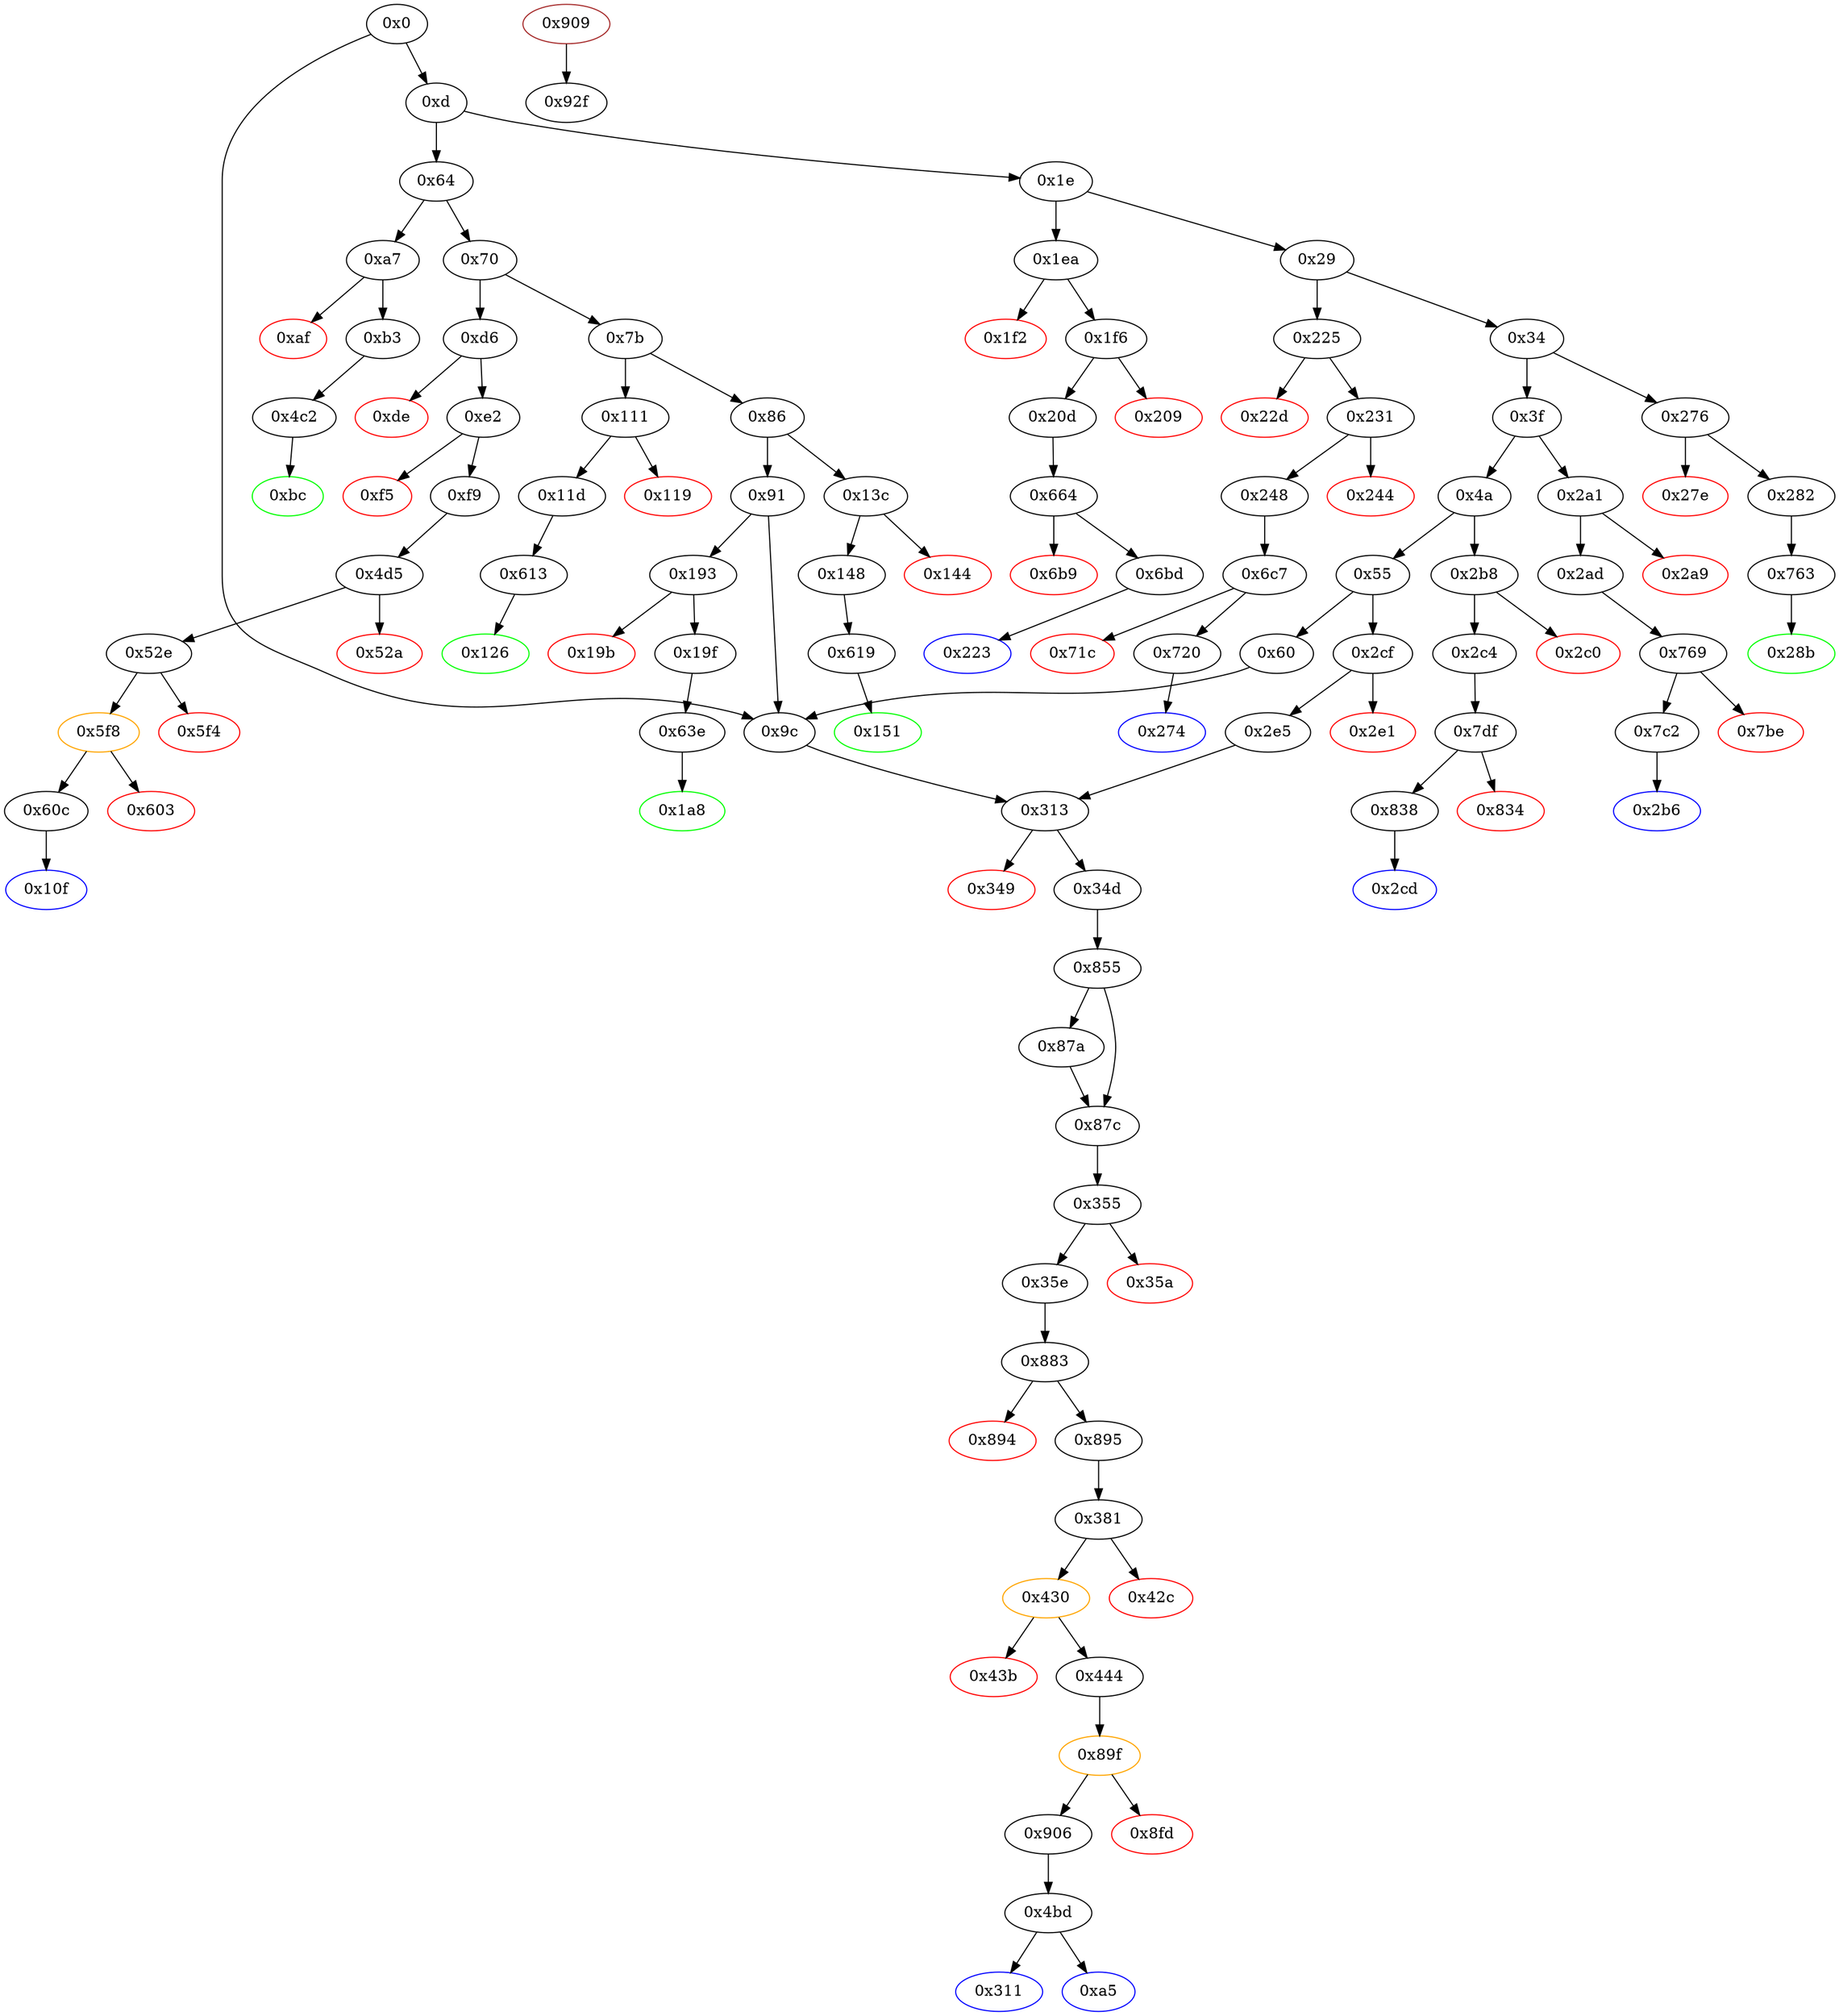 strict digraph "" {
"0x35e" [fillcolor=white, id="0x35e", style=filled, tooltip="Block 0x35e\n[0x35e:0x380]\n---\nPredecessors: [0x355]\nSuccessors: [0x883]\n---\n0x35e JUMPDEST\n0x35f PUSH1 0x0\n0x361 CALLVALUE\n0x362 SWAP1\n0x363 POP\n0x364 PUSH1 0x0\n0x366 PUSH1 0x2\n0x368 SLOAD\n0x369 DUP3\n0x36a MUL\n0x36b SWAP1\n0x36c POP\n0x36d PUSH2 0x381\n0x370 DUP3\n0x371 PUSH1 0x4\n0x373 SLOAD\n0x374 PUSH2 0x883\n0x377 SWAP1\n0x378 SWAP2\n0x379 SWAP1\n0x37a PUSH4 0xffffffff\n0x37f AND\n0x380 JUMP\n---\n0x35e: JUMPDEST \n0x35f: V224 = 0x0\n0x361: V225 = CALLVALUE\n0x364: V226 = 0x0\n0x366: V227 = 0x2\n0x368: V228 = S[0x2]\n0x36a: V229 = MUL V225 V228\n0x36d: V230 = 0x381\n0x371: V231 = 0x4\n0x373: V232 = S[0x4]\n0x374: V233 = 0x883\n0x37a: V234 = 0xffffffff\n0x37f: V235 = AND 0xffffffff 0x883\n0x380: JUMP 0x883\n---\nEntry stack: [V9, {0xa5, 0x311}, S0]\nStack pops: 0\nStack additions: [V225, V229, 0x381, V232, V225]\nExit stack: [V9, {0xa5, 0x311}, S0, V225, V229, 0x381, V232, V225]\n\nDef sites:\nV9: {0xd.0x12}\n{0xa5, 0x311}: {0x9c.0x9d, 0x2cf.0x2d0}\nS0: {0x2e5.0x301, 0x9c.0xa0}\n"];
"0x2b8" [fillcolor=white, id="0x2b8", style=filled, tooltip="Block 0x2b8\n[0x2b8:0x2bf]\n---\nPredecessors: [0x4a]\nSuccessors: [0x2c0, 0x2c4]\n---\n0x2b8 JUMPDEST\n0x2b9 CALLVALUE\n0x2ba DUP1\n0x2bb ISZERO\n0x2bc PUSH2 0x2c4\n0x2bf JUMPI\n---\n0x2b8: JUMPDEST \n0x2b9: V189 = CALLVALUE\n0x2bb: V190 = ISZERO V189\n0x2bc: V191 = 0x2c4\n0x2bf: JUMPI 0x2c4 V190\n---\nEntry stack: [V9]\nStack pops: 0\nStack additions: [V189]\nExit stack: [V9, V189]\n\nDef sites:\nV9: {0xd.0x12}\n"];
"0x906" [fillcolor=white, id="0x906", style=filled, tooltip="Block 0x906\n[0x906:0x908]\n---\nPredecessors: [0x89f]\nSuccessors: [0x4bd]\n---\n0x906 JUMPDEST\n0x907 POP\n0x908 JUMP\n---\n0x906: JUMPDEST \n0x908: JUMP 0x4bd\n---\nEntry stack: [V9, {0xa5, 0x311}, S4, S3, S2, 0x4bd, V536]\nStack pops: 2\nStack additions: []\nExit stack: [V9, {0xa5, 0x311}, S4, S3, S2]\n\nDef sites:\nV9: {0xd.0x12}\n{0xa5, 0x311}: {0x9c.0x9d, 0x2cf.0x2d0}\nS4: {0x2e5.0x301, 0x9c.0xa0}\nS3: {0x35e_0x87a_0x855_0x2e5.0x361, 0x35e_0x855_0x9c.0x361, 0x35e_0x87a_0x855_0x9c.0x361, 0x35e_0x855_0x2e5.0x361}\nS2: {0x35e_0x855_0x9c.0x36a, 0x35e_0x855_0x2e5.0x36a, 0x35e_0x87a_0x855_0x2e5.0x36a, 0x35e_0x87a_0x855_0x9c.0x36a}\n0x4bd: {0x444_0x855_0x2e5.0x4b6, 0x444_0x87a_0x855_0x9c.0x4b6, 0x444_0x87a_0x855_0x2e5.0x4b6, 0x444_0x855_0x9c.0x4b6}\nV536: {0x89f.0x8f6}\n"];
"0x6c7" [fillcolor=white, id="0x6c7", style=filled, tooltip="Block 0x6c7\n[0x6c7:0x71b]\n---\nPredecessors: [0x248]\nSuccessors: [0x71c, 0x720]\n---\n0x6c7 JUMPDEST\n0x6c8 PUSH1 0x0\n0x6ca DUP1\n0x6cb SWAP1\n0x6cc SLOAD\n0x6cd SWAP1\n0x6ce PUSH2 0x100\n0x6d1 EXP\n0x6d2 SWAP1\n0x6d3 DIV\n0x6d4 PUSH20 0xffffffffffffffffffffffffffffffffffffffff\n0x6e9 AND\n0x6ea PUSH20 0xffffffffffffffffffffffffffffffffffffffff\n0x6ff AND\n0x700 CALLER\n0x701 PUSH20 0xffffffffffffffffffffffffffffffffffffffff\n0x716 AND\n0x717 EQ\n0x718 PUSH2 0x720\n0x71b JUMPI\n---\n0x6c7: JUMPDEST \n0x6c8: V409 = 0x0\n0x6cc: V410 = S[0x0]\n0x6ce: V411 = 0x100\n0x6d1: V412 = EXP 0x100 0x0\n0x6d3: V413 = DIV V410 0x1\n0x6d4: V414 = 0xffffffffffffffffffffffffffffffffffffffff\n0x6e9: V415 = AND 0xffffffffffffffffffffffffffffffffffffffff V413\n0x6ea: V416 = 0xffffffffffffffffffffffffffffffffffffffff\n0x6ff: V417 = AND 0xffffffffffffffffffffffffffffffffffffffff V415\n0x700: V418 = CALLER\n0x701: V419 = 0xffffffffffffffffffffffffffffffffffffffff\n0x716: V420 = AND 0xffffffffffffffffffffffffffffffffffffffff V418\n0x717: V421 = EQ V420 V417\n0x718: V422 = 0x720\n0x71b: JUMPI 0x720 V421\n---\nEntry stack: [V9, 0x274, V166]\nStack pops: 0\nStack additions: []\nExit stack: [V9, 0x274, V166]\n\nDef sites:\nV9: {0xd.0x12}\n0x274: {0x231.0x233}\nV166: {0x248.0x264}\n"];
"0x664" [fillcolor=white, id="0x664", style=filled, tooltip="Block 0x664\n[0x664:0x6b8]\n---\nPredecessors: [0x20d]\nSuccessors: [0x6b9, 0x6bd]\n---\n0x664 JUMPDEST\n0x665 PUSH1 0x0\n0x667 DUP1\n0x668 SWAP1\n0x669 SLOAD\n0x66a SWAP1\n0x66b PUSH2 0x100\n0x66e EXP\n0x66f SWAP1\n0x670 DIV\n0x671 PUSH20 0xffffffffffffffffffffffffffffffffffffffff\n0x686 AND\n0x687 PUSH20 0xffffffffffffffffffffffffffffffffffffffff\n0x69c AND\n0x69d CALLER\n0x69e PUSH20 0xffffffffffffffffffffffffffffffffffffffff\n0x6b3 AND\n0x6b4 EQ\n0x6b5 PUSH2 0x6bd\n0x6b8 JUMPI\n---\n0x664: JUMPDEST \n0x665: V393 = 0x0\n0x669: V394 = S[0x0]\n0x66b: V395 = 0x100\n0x66e: V396 = EXP 0x100 0x0\n0x670: V397 = DIV V394 0x1\n0x671: V398 = 0xffffffffffffffffffffffffffffffffffffffff\n0x686: V399 = AND 0xffffffffffffffffffffffffffffffffffffffff V397\n0x687: V400 = 0xffffffffffffffffffffffffffffffffffffffff\n0x69c: V401 = AND 0xffffffffffffffffffffffffffffffffffffffff V399\n0x69d: V402 = CALLER\n0x69e: V403 = 0xffffffffffffffffffffffffffffffffffffffff\n0x6b3: V404 = AND 0xffffffffffffffffffffffffffffffffffffffff V402\n0x6b4: V405 = EQ V404 V401\n0x6b5: V406 = 0x6bd\n0x6b8: JUMPI 0x6bd V405\n---\nEntry stack: [V9, 0x223, V146]\nStack pops: 0\nStack additions: []\nExit stack: [V9, 0x223, V146]\n\nDef sites:\nV9: {0xd.0x12}\n0x223: {0x1f6.0x1f8}\nV146: {0x20d.0x213}\n"];
"0x2cd" [color=blue, fillcolor=white, id="0x2cd", style=filled, tooltip="Block 0x2cd\n[0x2cd:0x2ce]\n---\nPredecessors: [0x838]\nSuccessors: []\n---\n0x2cd JUMPDEST\n0x2ce STOP\n---\n0x2cd: JUMPDEST \n0x2ce: STOP \n---\nEntry stack: [V9]\nStack pops: 0\nStack additions: []\nExit stack: [V9]\n\nDef sites:\nV9: {0xd.0x12}\n"];
"0x43b" [color=red, fillcolor=white, id="0x43b", style=filled, tooltip="Block 0x43b\n[0x43b:0x443]\n---\nPredecessors: [0x430]\nSuccessors: []\n---\n0x43b RETURNDATASIZE\n0x43c PUSH1 0x0\n0x43e DUP1\n0x43f RETURNDATACOPY\n0x440 RETURNDATASIZE\n0x441 PUSH1 0x0\n0x443 REVERT\n---\n0x43b: V279 = RETURNDATASIZE\n0x43c: V280 = 0x0\n0x43f: RETURNDATACOPY 0x0 0x0 V279\n0x440: V281 = RETURNDATASIZE\n0x441: V282 = 0x0\n0x443: REVERT 0x0 V281\n---\nEntry stack: [V9, {0xa5, 0x311}, S6, S5, S4, S3, 0xa9059cbb, S1, V276]\nStack pops: 0\nStack additions: []\nExit stack: [V9, {0xa5, 0x311}, S6, S5, S4, S3, 0xa9059cbb, S1, V276]\n\nDef sites:\nV9: {0xd.0x12}\n{0xa5, 0x311}: {0x9c.0x9d, 0x2cf.0x2d0}\nS6: {0x2e5.0x301, 0x9c.0xa0}\nS5: {0x35e_0x87a_0x855_0x2e5.0x361, 0x35e_0x855_0x9c.0x361, 0x35e_0x87a_0x855_0x9c.0x361, 0x35e_0x855_0x2e5.0x361}\nS4: {0x35e_0x855_0x9c.0x36a, 0x35e_0x855_0x2e5.0x36a, 0x35e_0x87a_0x855_0x2e5.0x36a, 0x35e_0x87a_0x855_0x9c.0x36a}\nS3: {0x381_0x855_0x2e5.0x3c0, 0x381_0x87a_0x855_0x2e5.0x3c0, 0x381_0x855_0x9c.0x3c0, 0x381_0x87a_0x855_0x9c.0x3c0}\n0xa9059cbb: {0x381_0x87a_0x855_0x9c.0x3c1, 0x381_0x87a_0x855_0x2e5.0x3c1, 0x381_0x855_0x9c.0x3c1, 0x381_0x855_0x2e5.0x3c1}\nS1: {0x381_0x87a_0x855_0x2e5.0x412, 0x381_0x855_0x2e5.0x412, 0x381_0x87a_0x855_0x9c.0x412, 0x381_0x855_0x9c.0x412}\nV276: {0x430.0x434}\n"];
"0x1e" [fillcolor=white, id="0x1e", style=filled, tooltip="Block 0x1e\n[0x1e:0x28]\n---\nPredecessors: [0xd]\nSuccessors: [0x29, 0x1ea]\n---\n0x1e DUP1\n0x1f PUSH4 0x91b7f5ed\n0x24 EQ\n0x25 PUSH2 0x1ea\n0x28 JUMPI\n---\n0x1f: V13 = 0x91b7f5ed\n0x24: V14 = EQ 0x91b7f5ed V9\n0x25: V15 = 0x1ea\n0x28: JUMPI 0x1ea V14\n---\nEntry stack: [V9]\nStack pops: 1\nStack additions: [S0]\nExit stack: [V9]\n\nDef sites:\nV9: {0xd.0x12}\n"];
"0x70" [fillcolor=white, id="0x70", style=filled, tooltip="Block 0x70\n[0x70:0x7a]\n---\nPredecessors: [0x64]\nSuccessors: [0x7b, 0xd6]\n---\n0x70 DUP1\n0x71 PUSH4 0x315a095d\n0x76 EQ\n0x77 PUSH2 0xd6\n0x7a JUMPI\n---\n0x71: V35 = 0x315a095d\n0x76: V36 = EQ 0x315a095d V9\n0x77: V37 = 0xd6\n0x7a: JUMPI 0xd6 V36\n---\nEntry stack: [V9]\nStack pops: 1\nStack additions: [S0]\nExit stack: [V9]\n\nDef sites:\nV9: {0xd.0x12}\n"];
"0x34" [fillcolor=white, id="0x34", style=filled, tooltip="Block 0x34\n[0x34:0x3e]\n---\nPredecessors: [0x29]\nSuccessors: [0x3f, 0x276]\n---\n0x34 DUP1\n0x35 PUSH4 0xa035b1fe\n0x3a EQ\n0x3b PUSH2 0x276\n0x3e JUMPI\n---\n0x35: V19 = 0xa035b1fe\n0x3a: V20 = EQ 0xa035b1fe V9\n0x3b: V21 = 0x276\n0x3e: JUMPI 0x276 V20\n---\nEntry stack: [V9]\nStack pops: 1\nStack additions: [S0]\nExit stack: [V9]\n\nDef sites:\nV9: {0xd.0x12}\n"];
"0x430" [color=orange, fillcolor=white, id="0x430", style=filled, tooltip="Block 0x430\n[0x430:0x43a]\n---\nPredecessors: [0x381]\nSuccessors: [0x43b, 0x444]\n---\n0x430 JUMPDEST\n0x431 POP\n0x432 GAS\n0x433 CALL\n0x434 ISZERO\n0x435 DUP1\n0x436 ISZERO\n0x437 PUSH2 0x444\n0x43a JUMPI\n---\n0x430: JUMPDEST \n0x432: V274 = GAS\n0x433: V275 = CALL V274 V246 0x0 V266 V267 V266 0x0\n0x434: V276 = ISZERO V275\n0x436: V277 = ISZERO V276\n0x437: V278 = 0x444\n0x43a: JUMPI 0x444 V277\n---\nEntry stack: [V9, {0xa5, 0x311}, S12, S11, S10, V246, 0xa9059cbb, V263, 0x0, V266, V267, V266, 0x0, V246, V270]\nStack pops: 7\nStack additions: [V276]\nExit stack: [V9, {0xa5, 0x311}, S12, S11, S10, V246, 0xa9059cbb, V263, V276]\n\nDef sites:\nV9: {0xd.0x12}\n{0xa5, 0x311}: {0x9c.0x9d, 0x2cf.0x2d0}\nS12: {0x2e5.0x301, 0x9c.0xa0}\nS11: {0x35e_0x87a_0x855_0x2e5.0x361, 0x35e_0x855_0x9c.0x361, 0x35e_0x87a_0x855_0x9c.0x361, 0x35e_0x855_0x2e5.0x361}\nS10: {0x35e_0x855_0x9c.0x36a, 0x35e_0x855_0x2e5.0x36a, 0x35e_0x87a_0x855_0x2e5.0x36a, 0x35e_0x87a_0x855_0x9c.0x36a}\nV246: {0x381.0x3c0}\n0xa9059cbb: {0x381.0x3c1}\nV263: {0x381.0x412}\n0x0: {0x381.0x417}\nV266: {0x381.0x41b}\nV267: {0x381.0x41e}\nV266: {0x381.0x41b}\n0x0: {0x381.0x420}\nV246: {0x381.0x3c0}\nV270: {0x381.0x425}\n"];
"0x55" [fillcolor=white, id="0x55", style=filled, tooltip="Block 0x55\n[0x55:0x5f]\n---\nPredecessors: [0x4a]\nSuccessors: [0x60, 0x2cf]\n---\n0x55 DUP1\n0x56 PUSH4 0xec8ac4d8\n0x5b EQ\n0x5c PUSH2 0x2cf\n0x5f JUMPI\n---\n0x56: V28 = 0xec8ac4d8\n0x5b: V29 = EQ 0xec8ac4d8 V9\n0x5c: V30 = 0x2cf\n0x5f: JUMPI 0x2cf V29\n---\nEntry stack: [V9]\nStack pops: 1\nStack additions: [S0]\nExit stack: [V9]\n\nDef sites:\nV9: {0xd.0x12}\n"];
"0x19f" [fillcolor=white, id="0x19f", style=filled, tooltip="Block 0x19f\n[0x19f:0x1a7]\n---\nPredecessors: [0x193]\nSuccessors: [0x63e]\n---\n0x19f JUMPDEST\n0x1a0 POP\n0x1a1 PUSH2 0x1a8\n0x1a4 PUSH2 0x63e\n0x1a7 JUMP\n---\n0x19f: JUMPDEST \n0x1a1: V119 = 0x1a8\n0x1a4: V120 = 0x63e\n0x1a7: JUMP 0x63e\n---\nEntry stack: [V9, V115]\nStack pops: 1\nStack additions: [0x1a8]\nExit stack: [V9, 0x1a8]\n\nDef sites:\nV9: {0xd.0x12}\nV115: {0x193.0x194}\n"];
"0x1a8" [color=green, fillcolor=white, id="0x1a8", style=filled, tooltip="Block 0x1a8\n[0x1a8:0x1e9]\n---\nPredecessors: [0x63e]\nSuccessors: []\n---\n0x1a8 JUMPDEST\n0x1a9 PUSH1 0x40\n0x1ab MLOAD\n0x1ac DUP1\n0x1ad DUP3\n0x1ae PUSH20 0xffffffffffffffffffffffffffffffffffffffff\n0x1c3 AND\n0x1c4 PUSH20 0xffffffffffffffffffffffffffffffffffffffff\n0x1d9 AND\n0x1da DUP2\n0x1db MSTORE\n0x1dc PUSH1 0x20\n0x1de ADD\n0x1df SWAP2\n0x1e0 POP\n0x1e1 POP\n0x1e2 PUSH1 0x40\n0x1e4 MLOAD\n0x1e5 DUP1\n0x1e6 SWAP2\n0x1e7 SUB\n0x1e8 SWAP1\n0x1e9 RETURN\n---\n0x1a8: JUMPDEST \n0x1a9: V121 = 0x40\n0x1ab: V122 = M[0x40]\n0x1ae: V123 = 0xffffffffffffffffffffffffffffffffffffffff\n0x1c3: V124 = AND 0xffffffffffffffffffffffffffffffffffffffff V392\n0x1c4: V125 = 0xffffffffffffffffffffffffffffffffffffffff\n0x1d9: V126 = AND 0xffffffffffffffffffffffffffffffffffffffff V124\n0x1db: M[V122] = V126\n0x1dc: V127 = 0x20\n0x1de: V128 = ADD 0x20 V122\n0x1e2: V129 = 0x40\n0x1e4: V130 = M[0x40]\n0x1e7: V131 = SUB V128 V130\n0x1e9: RETURN V130 V131\n---\nEntry stack: [V9, 0x1a8, V392]\nStack pops: 1\nStack additions: []\nExit stack: [V9, 0x1a8]\n\nDef sites:\nV9: {0xd.0x12}\n0x1a8: {0x19f.0x1a1}\nV392: {0x63e.0x661}\n"];
"0x52a" [color=red, fillcolor=white, id="0x52a", style=filled, tooltip="Block 0x52a\n[0x52a:0x52d]\n---\nPredecessors: [0x4d5]\nSuccessors: []\n---\n0x52a PUSH1 0x0\n0x52c DUP1\n0x52d REVERT\n---\n0x52a: V322 = 0x0\n0x52d: REVERT 0x0 0x0\n---\nEntry stack: [V9, 0x10f, V81]\nStack pops: 0\nStack additions: []\nExit stack: [V9, 0x10f, V81]\n\nDef sites:\nV9: {0xd.0x12}\n0x10f: {0xe2.0xe4}\nV81: {0xf9.0xff}\n"];
"0x2a1" [fillcolor=white, id="0x2a1", style=filled, tooltip="Block 0x2a1\n[0x2a1:0x2a8]\n---\nPredecessors: [0x3f]\nSuccessors: [0x2a9, 0x2ad]\n---\n0x2a1 JUMPDEST\n0x2a2 CALLVALUE\n0x2a3 DUP1\n0x2a4 ISZERO\n0x2a5 PUSH2 0x2ad\n0x2a8 JUMPI\n---\n0x2a1: JUMPDEST \n0x2a2: V183 = CALLVALUE\n0x2a4: V184 = ISZERO V183\n0x2a5: V185 = 0x2ad\n0x2a8: JUMPI 0x2ad V184\n---\nEntry stack: [V9]\nStack pops: 0\nStack additions: [V183]\nExit stack: [V9, V183]\n\nDef sites:\nV9: {0xd.0x12}\n"];
"0xf5" [color=red, fillcolor=white, id="0xf5", style=filled, tooltip="Block 0xf5\n[0xf5:0xf8]\n---\nPredecessors: [0xe2]\nSuccessors: []\n---\n0xf5 PUSH1 0x0\n0xf7 DUP1\n0xf8 REVERT\n---\n0xf5: V79 = 0x0\n0xf8: REVERT 0x0 0x0\n---\nEntry stack: [V9, 0x10f, 0x4, V74]\nStack pops: 0\nStack additions: []\nExit stack: [V9, 0x10f, 0x4, V74]\n\nDef sites:\nV9: {0xd.0x12}\n0x10f: {0xe2.0xe4}\n0x4: {0xe2.0xe7}\nV74: {0xe2.0xeb}\n"];
"0x2c4" [fillcolor=white, id="0x2c4", style=filled, tooltip="Block 0x2c4\n[0x2c4:0x2cc]\n---\nPredecessors: [0x2b8]\nSuccessors: [0x7df]\n---\n0x2c4 JUMPDEST\n0x2c5 POP\n0x2c6 PUSH2 0x2cd\n0x2c9 PUSH2 0x7df\n0x2cc JUMP\n---\n0x2c4: JUMPDEST \n0x2c6: V193 = 0x2cd\n0x2c9: V194 = 0x7df\n0x2cc: JUMP 0x7df\n---\nEntry stack: [V9, V189]\nStack pops: 1\nStack additions: [0x2cd]\nExit stack: [V9, 0x2cd]\n\nDef sites:\nV9: {0xd.0x12}\nV189: {0x2b8.0x2b9}\n"];
"0x2a9" [color=red, fillcolor=white, id="0x2a9", style=filled, tooltip="Block 0x2a9\n[0x2a9:0x2ac]\n---\nPredecessors: [0x2a1]\nSuccessors: []\n---\n0x2a9 PUSH1 0x0\n0x2ab DUP1\n0x2ac REVERT\n---\n0x2a9: V186 = 0x0\n0x2ac: REVERT 0x0 0x0\n---\nEntry stack: [V9, V183]\nStack pops: 0\nStack additions: []\nExit stack: [V9, V183]\n\nDef sites:\nV9: {0xd.0x12}\nV183: {0x2a1.0x2a2}\n"];
"0x11d" [fillcolor=white, id="0x11d", style=filled, tooltip="Block 0x11d\n[0x11d:0x125]\n---\nPredecessors: [0x111]\nSuccessors: [0x613]\n---\n0x11d JUMPDEST\n0x11e POP\n0x11f PUSH2 0x126\n0x122 PUSH2 0x613\n0x125 JUMP\n---\n0x11d: JUMPDEST \n0x11f: V89 = 0x126\n0x122: V90 = 0x613\n0x125: JUMP 0x613\n---\nEntry stack: [V9, V85]\nStack pops: 1\nStack additions: [0x126]\nExit stack: [V9, 0x126]\n\nDef sites:\nV9: {0xd.0x12}\nV85: {0x111.0x112}\n"];
"0x22d" [color=red, fillcolor=white, id="0x22d", style=filled, tooltip="Block 0x22d\n[0x22d:0x230]\n---\nPredecessors: [0x225]\nSuccessors: []\n---\n0x22d PUSH1 0x0\n0x22f DUP1\n0x230 REVERT\n---\n0x22d: V153 = 0x0\n0x230: REVERT 0x0 0x0\n---\nEntry stack: [V9, V150]\nStack pops: 0\nStack additions: []\nExit stack: [V9, V150]\n\nDef sites:\nV9: {0xd.0x12}\nV150: {0x225.0x226}\n"];
"0x144" [color=red, fillcolor=white, id="0x144", style=filled, tooltip="Block 0x144\n[0x144:0x147]\n---\nPredecessors: [0x13c]\nSuccessors: []\n---\n0x144 PUSH1 0x0\n0x146 DUP1\n0x147 REVERT\n---\n0x144: V101 = 0x0\n0x147: REVERT 0x0 0x0\n---\nEntry stack: [V9, V98]\nStack pops: 0\nStack additions: []\nExit stack: [V9, V98]\n\nDef sites:\nV9: {0xd.0x12}\nV98: {0x13c.0x13d}\n"];
"0xf9" [fillcolor=white, id="0xf9", style=filled, tooltip="Block 0xf9\n[0xf9:0x10e]\n---\nPredecessors: [0xe2]\nSuccessors: [0x4d5]\n---\n0xf9 JUMPDEST\n0xfa DUP2\n0xfb ADD\n0xfc SWAP1\n0xfd DUP1\n0xfe DUP1\n0xff CALLDATALOAD\n0x100 SWAP1\n0x101 PUSH1 0x20\n0x103 ADD\n0x104 SWAP1\n0x105 SWAP3\n0x106 SWAP2\n0x107 SWAP1\n0x108 POP\n0x109 POP\n0x10a POP\n0x10b PUSH2 0x4d5\n0x10e JUMP\n---\n0xf9: JUMPDEST \n0xfb: V80 = ADD 0x4 V74\n0xff: V81 = CALLDATALOAD 0x4\n0x101: V82 = 0x20\n0x103: V83 = ADD 0x20 0x4\n0x10b: V84 = 0x4d5\n0x10e: JUMP 0x4d5\n---\nEntry stack: [V9, 0x10f, 0x4, V74]\nStack pops: 2\nStack additions: [V81]\nExit stack: [V9, 0x10f, V81]\n\nDef sites:\nV9: {0xd.0x12}\n0x10f: {0xe2.0xe4}\n0x4: {0xe2.0xe7}\nV74: {0xe2.0xeb}\n"];
"0x6bd" [fillcolor=white, id="0x6bd", style=filled, tooltip="Block 0x6bd\n[0x6bd:0x6c6]\n---\nPredecessors: [0x664]\nSuccessors: [0x223]\n---\n0x6bd JUMPDEST\n0x6be DUP1\n0x6bf PUSH1 0x2\n0x6c1 DUP2\n0x6c2 SWAP1\n0x6c3 SSTORE\n0x6c4 POP\n0x6c5 POP\n0x6c6 JUMP\n---\n0x6bd: JUMPDEST \n0x6bf: V408 = 0x2\n0x6c3: S[0x2] = V146\n0x6c6: JUMP 0x223\n---\nEntry stack: [V9, 0x223, V146]\nStack pops: 2\nStack additions: []\nExit stack: [V9]\n\nDef sites:\nV9: {0xd.0x12}\n0x223: {0x1f6.0x1f8}\nV146: {0x20d.0x213}\n"];
"0x3f" [fillcolor=white, id="0x3f", style=filled, tooltip="Block 0x3f\n[0x3f:0x49]\n---\nPredecessors: [0x34]\nSuccessors: [0x4a, 0x2a1]\n---\n0x3f DUP1\n0x40 PUSH4 0xb66a0e5d\n0x45 EQ\n0x46 PUSH2 0x2a1\n0x49 JUMPI\n---\n0x40: V22 = 0xb66a0e5d\n0x45: V23 = EQ 0xb66a0e5d V9\n0x46: V24 = 0x2a1\n0x49: JUMPI 0x2a1 V23\n---\nEntry stack: [V9]\nStack pops: 1\nStack additions: [S0]\nExit stack: [V9]\n\nDef sites:\nV9: {0xd.0x12}\n"];
"0x2cf" [fillcolor=white, id="0x2cf", style=filled, tooltip="Block 0x2cf\n[0x2cf:0x2e0]\n---\nPredecessors: [0x55]\nSuccessors: [0x2e1, 0x2e5]\n---\n0x2cf JUMPDEST\n0x2d0 PUSH2 0x311\n0x2d3 PUSH1 0x4\n0x2d5 DUP1\n0x2d6 CALLDATASIZE\n0x2d7 SUB\n0x2d8 PUSH1 0x20\n0x2da DUP2\n0x2db LT\n0x2dc ISZERO\n0x2dd PUSH2 0x2e5\n0x2e0 JUMPI\n---\n0x2cf: JUMPDEST \n0x2d0: V195 = 0x311\n0x2d3: V196 = 0x4\n0x2d6: V197 = CALLDATASIZE\n0x2d7: V198 = SUB V197 0x4\n0x2d8: V199 = 0x20\n0x2db: V200 = LT V198 0x20\n0x2dc: V201 = ISZERO V200\n0x2dd: V202 = 0x2e5\n0x2e0: JUMPI 0x2e5 V201\n---\nEntry stack: [V9]\nStack pops: 0\nStack additions: [0x311, 0x4, V198]\nExit stack: [V9, 0x311, 0x4, V198]\n\nDef sites:\nV9: {0xd.0x12}\n"];
"0x2e5" [fillcolor=white, id="0x2e5", style=filled, tooltip="Block 0x2e5\n[0x2e5:0x310]\n---\nPredecessors: [0x2cf]\nSuccessors: [0x313]\n---\n0x2e5 JUMPDEST\n0x2e6 DUP2\n0x2e7 ADD\n0x2e8 SWAP1\n0x2e9 DUP1\n0x2ea DUP1\n0x2eb CALLDATALOAD\n0x2ec PUSH20 0xffffffffffffffffffffffffffffffffffffffff\n0x301 AND\n0x302 SWAP1\n0x303 PUSH1 0x20\n0x305 ADD\n0x306 SWAP1\n0x307 SWAP3\n0x308 SWAP2\n0x309 SWAP1\n0x30a POP\n0x30b POP\n0x30c POP\n0x30d PUSH2 0x313\n0x310 JUMP\n---\n0x2e5: JUMPDEST \n0x2e7: V204 = ADD 0x4 V198\n0x2eb: V205 = CALLDATALOAD 0x4\n0x2ec: V206 = 0xffffffffffffffffffffffffffffffffffffffff\n0x301: V207 = AND 0xffffffffffffffffffffffffffffffffffffffff V205\n0x303: V208 = 0x20\n0x305: V209 = ADD 0x20 0x4\n0x30d: V210 = 0x313\n0x310: JUMP 0x313\n---\nEntry stack: [V9, 0x311, 0x4, V198]\nStack pops: 2\nStack additions: [V207]\nExit stack: [V9, 0x311, V207]\n\nDef sites:\nV9: {0xd.0x12}\n0x311: {0x2cf.0x2d0}\n0x4: {0x2cf.0x2d3}\nV198: {0x2cf.0x2d7}\n"];
"0x151" [color=green, fillcolor=white, id="0x151", style=filled, tooltip="Block 0x151\n[0x151:0x192]\n---\nPredecessors: [0x619]\nSuccessors: []\n---\n0x151 JUMPDEST\n0x152 PUSH1 0x40\n0x154 MLOAD\n0x155 DUP1\n0x156 DUP3\n0x157 PUSH20 0xffffffffffffffffffffffffffffffffffffffff\n0x16c AND\n0x16d PUSH20 0xffffffffffffffffffffffffffffffffffffffff\n0x182 AND\n0x183 DUP2\n0x184 MSTORE\n0x185 PUSH1 0x20\n0x187 ADD\n0x188 SWAP2\n0x189 POP\n0x18a POP\n0x18b PUSH1 0x40\n0x18d MLOAD\n0x18e DUP1\n0x18f SWAP2\n0x190 SUB\n0x191 SWAP1\n0x192 RETURN\n---\n0x151: JUMPDEST \n0x152: V104 = 0x40\n0x154: V105 = M[0x40]\n0x157: V106 = 0xffffffffffffffffffffffffffffffffffffffff\n0x16c: V107 = AND 0xffffffffffffffffffffffffffffffffffffffff V384\n0x16d: V108 = 0xffffffffffffffffffffffffffffffffffffffff\n0x182: V109 = AND 0xffffffffffffffffffffffffffffffffffffffff V107\n0x184: M[V105] = V109\n0x185: V110 = 0x20\n0x187: V111 = ADD 0x20 V105\n0x18b: V112 = 0x40\n0x18d: V113 = M[0x40]\n0x190: V114 = SUB V111 V113\n0x192: RETURN V113 V114\n---\nEntry stack: [V9, 0x151, V384]\nStack pops: 1\nStack additions: []\nExit stack: [V9, 0x151]\n\nDef sites:\nV9: {0xd.0x12}\n0x151: {0x148.0x14a}\nV384: {0x619.0x63b}\n"];
"0x231" [fillcolor=white, id="0x231", style=filled, tooltip="Block 0x231\n[0x231:0x243]\n---\nPredecessors: [0x225]\nSuccessors: [0x244, 0x248]\n---\n0x231 JUMPDEST\n0x232 POP\n0x233 PUSH2 0x274\n0x236 PUSH1 0x4\n0x238 DUP1\n0x239 CALLDATASIZE\n0x23a SUB\n0x23b PUSH1 0x20\n0x23d DUP2\n0x23e LT\n0x23f ISZERO\n0x240 PUSH2 0x248\n0x243 JUMPI\n---\n0x231: JUMPDEST \n0x233: V154 = 0x274\n0x236: V155 = 0x4\n0x239: V156 = CALLDATASIZE\n0x23a: V157 = SUB V156 0x4\n0x23b: V158 = 0x20\n0x23e: V159 = LT V157 0x20\n0x23f: V160 = ISZERO V159\n0x240: V161 = 0x248\n0x243: JUMPI 0x248 V160\n---\nEntry stack: [V9, V150]\nStack pops: 1\nStack additions: [0x274, 0x4, V157]\nExit stack: [V9, 0x274, 0x4, V157]\n\nDef sites:\nV9: {0xd.0x12}\nV150: {0x225.0x226}\n"];
"0x91" [fillcolor=white, id="0x91", style=filled, tooltip="Block 0x91\n[0x91:0x9b]\n---\nPredecessors: [0x86]\nSuccessors: [0x9c, 0x193]\n---\n0x91 DUP1\n0x92 PUSH4 0x88adbf8f\n0x97 EQ\n0x98 PUSH2 0x193\n0x9b JUMPI\n---\n0x92: V44 = 0x88adbf8f\n0x97: V45 = EQ 0x88adbf8f V9\n0x98: V46 = 0x193\n0x9b: JUMPI 0x193 V45\n---\nEntry stack: [V9]\nStack pops: 1\nStack additions: [S0]\nExit stack: [V9]\n\nDef sites:\nV9: {0xd.0x12}\n"];
"0x7b" [fillcolor=white, id="0x7b", style=filled, tooltip="Block 0x7b\n[0x7b:0x85]\n---\nPredecessors: [0x70]\nSuccessors: [0x86, 0x111]\n---\n0x7b DUP1\n0x7c PUSH4 0x4042b66f\n0x81 EQ\n0x82 PUSH2 0x111\n0x85 JUMPI\n---\n0x7c: V38 = 0x4042b66f\n0x81: V39 = EQ 0x4042b66f V9\n0x82: V40 = 0x111\n0x85: JUMPI 0x111 V39\n---\nEntry stack: [V9]\nStack pops: 1\nStack additions: [S0]\nExit stack: [V9]\n\nDef sites:\nV9: {0xd.0x12}\n"];
"0x883" [fillcolor=white, id="0x883", style=filled, tooltip="Block 0x883\n[0x883:0x893]\n---\nPredecessors: [0x35e]\nSuccessors: [0x894, 0x895]\n---\n0x883 JUMPDEST\n0x884 PUSH1 0x0\n0x886 DUP1\n0x887 DUP3\n0x888 DUP5\n0x889 ADD\n0x88a SWAP1\n0x88b POP\n0x88c DUP4\n0x88d DUP2\n0x88e LT\n0x88f ISZERO\n0x890 PUSH2 0x895\n0x893 JUMPI\n---\n0x883: JUMPDEST \n0x884: V511 = 0x0\n0x889: V512 = ADD V232 V225\n0x88e: V513 = LT V512 V232\n0x88f: V514 = ISZERO V513\n0x890: V515 = 0x895\n0x893: JUMPI 0x895 V514\n---\nEntry stack: [V9, {0xa5, 0x311}, S5, V225, V229, 0x381, V232, V225]\nStack pops: 2\nStack additions: [S1, S0, 0x0, V512]\nExit stack: [V9, {0xa5, 0x311}, S5, V225, V229, 0x381, V232, V225, 0x0, V512]\n\nDef sites:\nV9: {0xd.0x12}\n{0xa5, 0x311}: {0x9c.0x9d, 0x2cf.0x2d0}\nS5: {0x2e5.0x301, 0x9c.0xa0}\nV225: {0x35e.0x361}\nV229: {0x35e.0x36a}\n0x381: {0x35e.0x36d}\nV232: {0x35e.0x373}\nV225: {0x35e.0x361}\n"];
"0x29" [fillcolor=white, id="0x29", style=filled, tooltip="Block 0x29\n[0x29:0x33]\n---\nPredecessors: [0x1e]\nSuccessors: [0x34, 0x225]\n---\n0x29 DUP1\n0x2a PUSH4 0x98b9a2dc\n0x2f EQ\n0x30 PUSH2 0x225\n0x33 JUMPI\n---\n0x2a: V16 = 0x98b9a2dc\n0x2f: V17 = EQ 0x98b9a2dc V9\n0x30: V18 = 0x225\n0x33: JUMPI 0x225 V17\n---\nEntry stack: [V9]\nStack pops: 1\nStack additions: [S0]\nExit stack: [V9]\n\nDef sites:\nV9: {0xd.0x12}\n"];
"0x274" [color=blue, fillcolor=white, id="0x274", style=filled, tooltip="Block 0x274\n[0x274:0x275]\n---\nPredecessors: [0x720]\nSuccessors: []\n---\n0x274 JUMPDEST\n0x275 STOP\n---\n0x274: JUMPDEST \n0x275: STOP \n---\nEntry stack: [V9]\nStack pops: 0\nStack additions: []\nExit stack: [V9]\n\nDef sites:\nV9: {0xd.0x12}\n"];
"0x2e1" [color=red, fillcolor=white, id="0x2e1", style=filled, tooltip="Block 0x2e1\n[0x2e1:0x2e4]\n---\nPredecessors: [0x2cf]\nSuccessors: []\n---\n0x2e1 PUSH1 0x0\n0x2e3 DUP1\n0x2e4 REVERT\n---\n0x2e1: V203 = 0x0\n0x2e4: REVERT 0x0 0x0\n---\nEntry stack: [V9, 0x311, 0x4, V198]\nStack pops: 0\nStack additions: []\nExit stack: [V9, 0x311, 0x4, V198]\n\nDef sites:\nV9: {0xd.0x12}\n0x311: {0x2cf.0x2d0}\n0x4: {0x2cf.0x2d3}\nV198: {0x2cf.0x2d7}\n"];
"0x9c" [fillcolor=white, id="0x9c", style=filled, tooltip="Block 0x9c\n[0x9c:0xa4]\n---\nPredecessors: [0x0, 0x60, 0x91]\nSuccessors: [0x313]\n---\n0x9c JUMPDEST\n0x9d PUSH2 0xa5\n0xa0 CALLER\n0xa1 PUSH2 0x313\n0xa4 JUMP\n---\n0x9c: JUMPDEST \n0x9d: V47 = 0xa5\n0xa0: V48 = CALLER\n0xa1: V49 = 0x313\n0xa4: JUMP 0x313\n---\nEntry stack: [V9]\nStack pops: 0\nStack additions: [0xa5, V48]\nExit stack: [V9, 0xa5, V48]\n\nDef sites:\nV9: {0xd.0x12}\n"];
"0x63e" [fillcolor=white, id="0x63e", style=filled, tooltip="Block 0x63e\n[0x63e:0x663]\n---\nPredecessors: [0x19f]\nSuccessors: [0x1a8]\n---\n0x63e JUMPDEST\n0x63f PUSH1 0x1\n0x641 PUSH1 0x0\n0x643 SWAP1\n0x644 SLOAD\n0x645 SWAP1\n0x646 PUSH2 0x100\n0x649 EXP\n0x64a SWAP1\n0x64b DIV\n0x64c PUSH20 0xffffffffffffffffffffffffffffffffffffffff\n0x661 AND\n0x662 DUP2\n0x663 JUMP\n---\n0x63e: JUMPDEST \n0x63f: V385 = 0x1\n0x641: V386 = 0x0\n0x644: V387 = S[0x1]\n0x646: V388 = 0x100\n0x649: V389 = EXP 0x100 0x0\n0x64b: V390 = DIV V387 0x1\n0x64c: V391 = 0xffffffffffffffffffffffffffffffffffffffff\n0x661: V392 = AND 0xffffffffffffffffffffffffffffffffffffffff V390\n0x663: JUMP 0x1a8\n---\nEntry stack: [V9, 0x1a8]\nStack pops: 1\nStack additions: [S0, V392]\nExit stack: [V9, 0x1a8, V392]\n\nDef sites:\nV9: {0xd.0x12}\n0x1a8: {0x19f.0x1a1}\n"];
"0x42c" [color=red, fillcolor=white, id="0x42c", style=filled, tooltip="Block 0x42c\n[0x42c:0x42f]\n---\nPredecessors: [0x381]\nSuccessors: []\n---\n0x42c PUSH1 0x0\n0x42e DUP1\n0x42f REVERT\n---\n0x42c: V273 = 0x0\n0x42f: REVERT 0x0 0x0\n---\nEntry stack: [V9, {0xa5, 0x311}, S12, S11, S10, V246, 0xa9059cbb, V263, 0x0, V266, V267, V266, 0x0, V246, V270]\nStack pops: 0\nStack additions: []\nExit stack: [V9, {0xa5, 0x311}, S12, S11, S10, V246, 0xa9059cbb, V263, 0x0, V266, V267, V266, 0x0, V246, V270]\n\nDef sites:\nV9: {0xd.0x12}\n{0xa5, 0x311}: {0x9c.0x9d, 0x2cf.0x2d0}\nS12: {0x2e5.0x301, 0x9c.0xa0}\nS11: {0x35e_0x87a_0x855_0x2e5.0x361, 0x35e_0x855_0x9c.0x361, 0x35e_0x87a_0x855_0x9c.0x361, 0x35e_0x855_0x2e5.0x361}\nS10: {0x35e_0x855_0x9c.0x36a, 0x35e_0x855_0x2e5.0x36a, 0x35e_0x87a_0x855_0x2e5.0x36a, 0x35e_0x87a_0x855_0x9c.0x36a}\nV246: {0x381.0x3c0}\n0xa9059cbb: {0x381.0x3c1}\nV263: {0x381.0x412}\n0x0: {0x381.0x417}\nV266: {0x381.0x41b}\nV267: {0x381.0x41e}\nV266: {0x381.0x41b}\n0x0: {0x381.0x420}\nV246: {0x381.0x3c0}\nV270: {0x381.0x425}\n"];
"0x10f" [color=blue, fillcolor=white, id="0x10f", style=filled, tooltip="Block 0x10f\n[0x10f:0x110]\n---\nPredecessors: [0x60c]\nSuccessors: []\n---\n0x10f JUMPDEST\n0x110 STOP\n---\n0x10f: JUMPDEST \n0x110: STOP \n---\nEntry stack: [V9]\nStack pops: 0\nStack additions: []\nExit stack: [V9]\n\nDef sites:\nV9: {0xd.0x12}\n"];
"0x282" [fillcolor=white, id="0x282", style=filled, tooltip="Block 0x282\n[0x282:0x28a]\n---\nPredecessors: [0x276]\nSuccessors: [0x763]\n---\n0x282 JUMPDEST\n0x283 POP\n0x284 PUSH2 0x28b\n0x287 PUSH2 0x763\n0x28a JUMP\n---\n0x282: JUMPDEST \n0x284: V174 = 0x28b\n0x287: V175 = 0x763\n0x28a: JUMP 0x763\n---\nEntry stack: [V9, V170]\nStack pops: 1\nStack additions: [0x28b]\nExit stack: [V9, 0x28b]\n\nDef sites:\nV9: {0xd.0x12}\nV170: {0x276.0x277}\n"];
"0x19b" [color=red, fillcolor=white, id="0x19b", style=filled, tooltip="Block 0x19b\n[0x19b:0x19e]\n---\nPredecessors: [0x193]\nSuccessors: []\n---\n0x19b PUSH1 0x0\n0x19d DUP1\n0x19e REVERT\n---\n0x19b: V118 = 0x0\n0x19e: REVERT 0x0 0x0\n---\nEntry stack: [V9, V115]\nStack pops: 0\nStack additions: []\nExit stack: [V9, V115]\n\nDef sites:\nV9: {0xd.0x12}\nV115: {0x193.0x194}\n"];
"0x2b6" [color=blue, fillcolor=white, id="0x2b6", style=filled, tooltip="Block 0x2b6\n[0x2b6:0x2b7]\n---\nPredecessors: [0x7c2]\nSuccessors: []\n---\n0x2b6 JUMPDEST\n0x2b7 STOP\n---\n0x2b6: JUMPDEST \n0x2b7: STOP \n---\nEntry stack: [V9]\nStack pops: 0\nStack additions: []\nExit stack: [V9]\n\nDef sites:\nV9: {0xd.0x12}\n"];
"0x7be" [color=red, fillcolor=white, id="0x7be", style=filled, tooltip="Block 0x7be\n[0x7be:0x7c1]\n---\nPredecessors: [0x769]\nSuccessors: []\n---\n0x7be PUSH1 0x0\n0x7c0 DUP1\n0x7c1 REVERT\n---\n0x7be: V452 = 0x0\n0x7c1: REVERT 0x0 0x0\n---\nEntry stack: [V9, 0x2b6]\nStack pops: 0\nStack additions: []\nExit stack: [V9, 0x2b6]\n\nDef sites:\nV9: {0xd.0x12}\n0x2b6: {0x2ad.0x2af}\n"];
"0x349" [color=red, fillcolor=white, id="0x349", style=filled, tooltip="Block 0x349\n[0x349:0x34c]\n---\nPredecessors: [0x313]\nSuccessors: []\n---\n0x349 PUSH1 0x0\n0x34b DUP1\n0x34c REVERT\n---\n0x349: V219 = 0x0\n0x34c: REVERT 0x0 0x0\n---\nEntry stack: [V9, {0xa5, 0x311}, S0]\nStack pops: 0\nStack additions: []\nExit stack: [V9, {0xa5, 0x311}, S0]\n\nDef sites:\nV9: {0xd.0x12}\n{0xa5, 0x311}: {0x9c.0x9d, 0x2cf.0x2d0}\nS0: {0x2e5.0x301, 0x9c.0xa0}\n"];
"0x52e" [fillcolor=white, id="0x52e", style=filled, tooltip="Block 0x52e\n[0x52e:0x5f3]\n---\nPredecessors: [0x4d5]\nSuccessors: [0x5f4, 0x5f8]\n---\n0x52e JUMPDEST\n0x52f PUSH1 0x3\n0x531 PUSH1 0x0\n0x533 SWAP1\n0x534 SLOAD\n0x535 SWAP1\n0x536 PUSH2 0x100\n0x539 EXP\n0x53a SWAP1\n0x53b DIV\n0x53c PUSH20 0xffffffffffffffffffffffffffffffffffffffff\n0x551 AND\n0x552 PUSH20 0xffffffffffffffffffffffffffffffffffffffff\n0x567 AND\n0x568 PUSH4 0xa9059cbb\n0x56d PUSH1 0x0\n0x56f DUP1\n0x570 SWAP1\n0x571 SLOAD\n0x572 SWAP1\n0x573 PUSH2 0x100\n0x576 EXP\n0x577 SWAP1\n0x578 DIV\n0x579 PUSH20 0xffffffffffffffffffffffffffffffffffffffff\n0x58e AND\n0x58f DUP4\n0x590 PUSH1 0x40\n0x592 MLOAD\n0x593 DUP4\n0x594 PUSH4 0xffffffff\n0x599 AND\n0x59a PUSH1 0xe0\n0x59c SHL\n0x59d DUP2\n0x59e MSTORE\n0x59f PUSH1 0x4\n0x5a1 ADD\n0x5a2 DUP1\n0x5a3 DUP4\n0x5a4 PUSH20 0xffffffffffffffffffffffffffffffffffffffff\n0x5b9 AND\n0x5ba PUSH20 0xffffffffffffffffffffffffffffffffffffffff\n0x5cf AND\n0x5d0 DUP2\n0x5d1 MSTORE\n0x5d2 PUSH1 0x20\n0x5d4 ADD\n0x5d5 DUP3\n0x5d6 DUP2\n0x5d7 MSTORE\n0x5d8 PUSH1 0x20\n0x5da ADD\n0x5db SWAP3\n0x5dc POP\n0x5dd POP\n0x5de POP\n0x5df PUSH1 0x0\n0x5e1 PUSH1 0x40\n0x5e3 MLOAD\n0x5e4 DUP1\n0x5e5 DUP4\n0x5e6 SUB\n0x5e7 DUP2\n0x5e8 PUSH1 0x0\n0x5ea DUP8\n0x5eb DUP1\n0x5ec EXTCODESIZE\n0x5ed ISZERO\n0x5ee DUP1\n0x5ef ISZERO\n0x5f0 PUSH2 0x5f8\n0x5f3 JUMPI\n---\n0x52e: JUMPDEST \n0x52f: V323 = 0x3\n0x531: V324 = 0x0\n0x534: V325 = S[0x3]\n0x536: V326 = 0x100\n0x539: V327 = EXP 0x100 0x0\n0x53b: V328 = DIV V325 0x1\n0x53c: V329 = 0xffffffffffffffffffffffffffffffffffffffff\n0x551: V330 = AND 0xffffffffffffffffffffffffffffffffffffffff V328\n0x552: V331 = 0xffffffffffffffffffffffffffffffffffffffff\n0x567: V332 = AND 0xffffffffffffffffffffffffffffffffffffffff V330\n0x568: V333 = 0xa9059cbb\n0x56d: V334 = 0x0\n0x571: V335 = S[0x0]\n0x573: V336 = 0x100\n0x576: V337 = EXP 0x100 0x0\n0x578: V338 = DIV V335 0x1\n0x579: V339 = 0xffffffffffffffffffffffffffffffffffffffff\n0x58e: V340 = AND 0xffffffffffffffffffffffffffffffffffffffff V338\n0x590: V341 = 0x40\n0x592: V342 = M[0x40]\n0x594: V343 = 0xffffffff\n0x599: V344 = AND 0xffffffff 0xa9059cbb\n0x59a: V345 = 0xe0\n0x59c: V346 = SHL 0xe0 0xa9059cbb\n0x59e: M[V342] = 0xa9059cbb00000000000000000000000000000000000000000000000000000000\n0x59f: V347 = 0x4\n0x5a1: V348 = ADD 0x4 V342\n0x5a4: V349 = 0xffffffffffffffffffffffffffffffffffffffff\n0x5b9: V350 = AND 0xffffffffffffffffffffffffffffffffffffffff V340\n0x5ba: V351 = 0xffffffffffffffffffffffffffffffffffffffff\n0x5cf: V352 = AND 0xffffffffffffffffffffffffffffffffffffffff V350\n0x5d1: M[V348] = V352\n0x5d2: V353 = 0x20\n0x5d4: V354 = ADD 0x20 V348\n0x5d7: M[V354] = V81\n0x5d8: V355 = 0x20\n0x5da: V356 = ADD 0x20 V354\n0x5df: V357 = 0x0\n0x5e1: V358 = 0x40\n0x5e3: V359 = M[0x40]\n0x5e6: V360 = SUB V356 V359\n0x5e8: V361 = 0x0\n0x5ec: V362 = EXTCODESIZE V332\n0x5ed: V363 = ISZERO V362\n0x5ef: V364 = ISZERO V363\n0x5f0: V365 = 0x5f8\n0x5f3: JUMPI 0x5f8 V364\n---\nEntry stack: [V9, 0x10f, V81]\nStack pops: 1\nStack additions: [S0, V332, 0xa9059cbb, V356, 0x0, V359, V360, V359, 0x0, V332, V363]\nExit stack: [V9, 0x10f, V81, V332, 0xa9059cbb, V356, 0x0, V359, V360, V359, 0x0, V332, V363]\n\nDef sites:\nV9: {0xd.0x12}\n0x10f: {0xe2.0xe4}\nV81: {0xf9.0xff}\n"];
"0x7df" [fillcolor=white, id="0x7df", style=filled, tooltip="Block 0x7df\n[0x7df:0x833]\n---\nPredecessors: [0x2c4]\nSuccessors: [0x834, 0x838]\n---\n0x7df JUMPDEST\n0x7e0 PUSH1 0x0\n0x7e2 DUP1\n0x7e3 SWAP1\n0x7e4 SLOAD\n0x7e5 SWAP1\n0x7e6 PUSH2 0x100\n0x7e9 EXP\n0x7ea SWAP1\n0x7eb DIV\n0x7ec PUSH20 0xffffffffffffffffffffffffffffffffffffffff\n0x801 AND\n0x802 PUSH20 0xffffffffffffffffffffffffffffffffffffffff\n0x817 AND\n0x818 CALLER\n0x819 PUSH20 0xffffffffffffffffffffffffffffffffffffffff\n0x82e AND\n0x82f EQ\n0x830 PUSH2 0x838\n0x833 JUMPI\n---\n0x7df: JUMPDEST \n0x7e0: V467 = 0x0\n0x7e4: V468 = S[0x0]\n0x7e6: V469 = 0x100\n0x7e9: V470 = EXP 0x100 0x0\n0x7eb: V471 = DIV V468 0x1\n0x7ec: V472 = 0xffffffffffffffffffffffffffffffffffffffff\n0x801: V473 = AND 0xffffffffffffffffffffffffffffffffffffffff V471\n0x802: V474 = 0xffffffffffffffffffffffffffffffffffffffff\n0x817: V475 = AND 0xffffffffffffffffffffffffffffffffffffffff V473\n0x818: V476 = CALLER\n0x819: V477 = 0xffffffffffffffffffffffffffffffffffffffff\n0x82e: V478 = AND 0xffffffffffffffffffffffffffffffffffffffff V476\n0x82f: V479 = EQ V478 V475\n0x830: V480 = 0x838\n0x833: JUMPI 0x838 V479\n---\nEntry stack: [V9, 0x2cd]\nStack pops: 0\nStack additions: []\nExit stack: [V9, 0x2cd]\n\nDef sites:\nV9: {0xd.0x12}\n0x2cd: {0x2c4.0x2c6}\n"];
"0x311" [color=blue, fillcolor=white, id="0x311", style=filled, tooltip="Block 0x311\n[0x311:0x312]\n---\nPredecessors: [0x4bd]\nSuccessors: []\n---\n0x311 JUMPDEST\n0x312 STOP\n---\n0x311: JUMPDEST \n0x312: STOP \n---\nEntry stack: [V9]\nStack pops: 0\nStack additions: []\nExit stack: [V9]\n\nDef sites:\nV9: {0xd.0x12}\n"];
"0x855" [fillcolor=white, id="0x855", style=filled, tooltip="Block 0x855\n[0x855:0x879]\n---\nPredecessors: [0x34d]\nSuccessors: [0x87a, 0x87c]\n---\n0x855 JUMPDEST\n0x856 PUSH1 0x0\n0x858 DUP1\n0x859 PUSH1 0x5\n0x85b PUSH1 0x0\n0x85d SWAP1\n0x85e SLOAD\n0x85f SWAP1\n0x860 PUSH2 0x100\n0x863 EXP\n0x864 SWAP1\n0x865 DIV\n0x866 PUSH1 0xff\n0x868 AND\n0x869 SWAP1\n0x86a POP\n0x86b PUSH1 0x0\n0x86d DUP1\n0x86e CALLVALUE\n0x86f EQ\n0x870 ISZERO\n0x871 SWAP1\n0x872 POP\n0x873 DUP2\n0x874 DUP1\n0x875 ISZERO\n0x876 PUSH2 0x87c\n0x879 JUMPI\n---\n0x855: JUMPDEST \n0x856: V496 = 0x0\n0x859: V497 = 0x5\n0x85b: V498 = 0x0\n0x85e: V499 = S[0x5]\n0x860: V500 = 0x100\n0x863: V501 = EXP 0x100 0x0\n0x865: V502 = DIV V499 0x1\n0x866: V503 = 0xff\n0x868: V504 = AND 0xff V502\n0x86b: V505 = 0x0\n0x86e: V506 = CALLVALUE\n0x86f: V507 = EQ V506 0x0\n0x870: V508 = ISZERO V507\n0x875: V509 = ISZERO V504\n0x876: V510 = 0x87c\n0x879: JUMPI 0x87c V509\n---\nEntry stack: [V9, {0xa5, 0x311}, S1, 0x355]\nStack pops: 0\nStack additions: [0x0, V504, V508, V504]\nExit stack: [V9, {0xa5, 0x311}, S1, 0x355, 0x0, V504, V508, V504]\n\nDef sites:\nV9: {0xd.0x12}\n{0xa5, 0x311}: {0x9c.0x9d, 0x2cf.0x2d0}\nS1: {0x2e5.0x301, 0x9c.0xa0}\n0x355: {0x34d.0x34e}\n"];
"0x444" [fillcolor=white, id="0x444", style=filled, tooltip="Block 0x444\n[0x444:0x4bc]\n---\nPredecessors: [0x430]\nSuccessors: [0x89f]\n---\n0x444 JUMPDEST\n0x445 POP\n0x446 POP\n0x447 POP\n0x448 POP\n0x449 DUP3\n0x44a PUSH20 0xffffffffffffffffffffffffffffffffffffffff\n0x45f AND\n0x460 CALLER\n0x461 PUSH20 0xffffffffffffffffffffffffffffffffffffffff\n0x476 AND\n0x477 PUSH32 0x623b3804fa71d67900d064613da8f94b9617215ee90799290593e1745087ad18\n0x498 DUP5\n0x499 DUP5\n0x49a PUSH1 0x40\n0x49c MLOAD\n0x49d DUP1\n0x49e DUP4\n0x49f DUP2\n0x4a0 MSTORE\n0x4a1 PUSH1 0x20\n0x4a3 ADD\n0x4a4 DUP3\n0x4a5 DUP2\n0x4a6 MSTORE\n0x4a7 PUSH1 0x20\n0x4a9 ADD\n0x4aa SWAP3\n0x4ab POP\n0x4ac POP\n0x4ad POP\n0x4ae PUSH1 0x40\n0x4b0 MLOAD\n0x4b1 DUP1\n0x4b2 SWAP2\n0x4b3 SUB\n0x4b4 SWAP1\n0x4b5 LOG3\n0x4b6 PUSH2 0x4bd\n0x4b9 PUSH2 0x89f\n0x4bc JUMP\n---\n0x444: JUMPDEST \n0x44a: V283 = 0xffffffffffffffffffffffffffffffffffffffff\n0x45f: V284 = AND 0xffffffffffffffffffffffffffffffffffffffff S6\n0x460: V285 = CALLER\n0x461: V286 = 0xffffffffffffffffffffffffffffffffffffffff\n0x476: V287 = AND 0xffffffffffffffffffffffffffffffffffffffff V285\n0x477: V288 = 0x623b3804fa71d67900d064613da8f94b9617215ee90799290593e1745087ad18\n0x49a: V289 = 0x40\n0x49c: V290 = M[0x40]\n0x4a0: M[V290] = S5\n0x4a1: V291 = 0x20\n0x4a3: V292 = ADD 0x20 V290\n0x4a6: M[V292] = S4\n0x4a7: V293 = 0x20\n0x4a9: V294 = ADD 0x20 V292\n0x4ae: V295 = 0x40\n0x4b0: V296 = M[0x40]\n0x4b3: V297 = SUB V294 V296\n0x4b5: LOG V296 V297 0x623b3804fa71d67900d064613da8f94b9617215ee90799290593e1745087ad18 V287 V284\n0x4b6: V298 = 0x4bd\n0x4b9: V299 = 0x89f\n0x4bc: JUMP 0x89f\n---\nEntry stack: [V9, {0xa5, 0x311}, S6, S5, S4, S3, 0xa9059cbb, S1, V276]\nStack pops: 7\nStack additions: [S6, S5, S4, 0x4bd]\nExit stack: [V9, {0xa5, 0x311}, S6, S5, S4, 0x4bd]\n\nDef sites:\nV9: {0xd.0x12}\n{0xa5, 0x311}: {0x9c.0x9d, 0x2cf.0x2d0}\nS6: {0x2e5.0x301, 0x9c.0xa0}\nS5: {0x35e_0x87a_0x855_0x2e5.0x361, 0x35e_0x855_0x9c.0x361, 0x35e_0x87a_0x855_0x9c.0x361, 0x35e_0x855_0x2e5.0x361}\nS4: {0x35e_0x855_0x9c.0x36a, 0x35e_0x855_0x2e5.0x36a, 0x35e_0x87a_0x855_0x2e5.0x36a, 0x35e_0x87a_0x855_0x9c.0x36a}\nS3: {0x381_0x855_0x2e5.0x3c0, 0x381_0x87a_0x855_0x2e5.0x3c0, 0x381_0x855_0x9c.0x3c0, 0x381_0x87a_0x855_0x9c.0x3c0}\n0xa9059cbb: {0x381_0x87a_0x855_0x9c.0x3c1, 0x381_0x87a_0x855_0x2e5.0x3c1, 0x381_0x855_0x9c.0x3c1, 0x381_0x855_0x2e5.0x3c1}\nS1: {0x381_0x87a_0x855_0x2e5.0x412, 0x381_0x855_0x2e5.0x412, 0x381_0x87a_0x855_0x9c.0x412, 0x381_0x855_0x9c.0x412}\nV276: {0x430.0x434}\n"];
"0xde" [color=red, fillcolor=white, id="0xde", style=filled, tooltip="Block 0xde\n[0xde:0xe1]\n---\nPredecessors: [0xd6]\nSuccessors: []\n---\n0xde PUSH1 0x0\n0xe0 DUP1\n0xe1 REVERT\n---\n0xde: V70 = 0x0\n0xe1: REVERT 0x0 0x0\n---\nEntry stack: [V9, V67]\nStack pops: 0\nStack additions: []\nExit stack: [V9, V67]\n\nDef sites:\nV9: {0xd.0x12}\nV67: {0xd6.0xd7}\n"];
"0xd" [fillcolor=white, id="0xd", style=filled, tooltip="Block 0xd\n[0xd:0x1d]\n---\nPredecessors: [0x0]\nSuccessors: [0x1e, 0x64]\n---\n0xd PUSH1 0x0\n0xf CALLDATALOAD\n0x10 PUSH1 0xe0\n0x12 SHR\n0x13 DUP1\n0x14 PUSH4 0x91b7f5ed\n0x19 GT\n0x1a PUSH2 0x64\n0x1d JUMPI\n---\n0xd: V6 = 0x0\n0xf: V7 = CALLDATALOAD 0x0\n0x10: V8 = 0xe0\n0x12: V9 = SHR 0xe0 V7\n0x14: V10 = 0x91b7f5ed\n0x19: V11 = GT 0x91b7f5ed V9\n0x1a: V12 = 0x64\n0x1d: JUMPI 0x64 V11\n---\nEntry stack: []\nStack pops: 0\nStack additions: [V9]\nExit stack: [V9]\n\nDef sites:\n"];
"0x838" [fillcolor=white, id="0x838", style=filled, tooltip="Block 0x838\n[0x838:0x854]\n---\nPredecessors: [0x7df]\nSuccessors: [0x2cd]\n---\n0x838 JUMPDEST\n0x839 PUSH1 0x0\n0x83b PUSH1 0x5\n0x83d PUSH1 0x0\n0x83f PUSH2 0x100\n0x842 EXP\n0x843 DUP2\n0x844 SLOAD\n0x845 DUP2\n0x846 PUSH1 0xff\n0x848 MUL\n0x849 NOT\n0x84a AND\n0x84b SWAP1\n0x84c DUP4\n0x84d ISZERO\n0x84e ISZERO\n0x84f MUL\n0x850 OR\n0x851 SWAP1\n0x852 SSTORE\n0x853 POP\n0x854 JUMP\n---\n0x838: JUMPDEST \n0x839: V482 = 0x0\n0x83b: V483 = 0x5\n0x83d: V484 = 0x0\n0x83f: V485 = 0x100\n0x842: V486 = EXP 0x100 0x0\n0x844: V487 = S[0x5]\n0x846: V488 = 0xff\n0x848: V489 = MUL 0xff 0x1\n0x849: V490 = NOT 0xff\n0x84a: V491 = AND 0xffffffffffffffffffffffffffffffffffffffffffffffffffffffffffffff00 V487\n0x84d: V492 = ISZERO 0x0\n0x84e: V493 = ISZERO 0x1\n0x84f: V494 = MUL 0x0 0x1\n0x850: V495 = OR 0x0 V491\n0x852: S[0x5] = V495\n0x854: JUMP 0x2cd\n---\nEntry stack: [V9, 0x2cd]\nStack pops: 1\nStack additions: []\nExit stack: [V9]\n\nDef sites:\nV9: {0xd.0x12}\n0x2cd: {0x2c4.0x2c6}\n"];
"0x60c" [fillcolor=white, id="0x60c", style=filled, tooltip="Block 0x60c\n[0x60c:0x612]\n---\nPredecessors: [0x5f8]\nSuccessors: [0x10f]\n---\n0x60c JUMPDEST\n0x60d POP\n0x60e POP\n0x60f POP\n0x610 POP\n0x611 POP\n0x612 JUMP\n---\n0x60c: JUMPDEST \n0x612: JUMP 0x10f\n---\nEntry stack: [V9, 0x10f, V81, V332, 0xa9059cbb, V356, V369]\nStack pops: 6\nStack additions: []\nExit stack: [V9]\n\nDef sites:\nV9: {0xd.0x12}\n0x10f: {0xe2.0xe4}\nV81: {0xf9.0xff}\nV332: {0x52e.0x567}\n0xa9059cbb: {0x52e.0x568}\nV356: {0x52e.0x5da}\nV369: {0x5f8.0x5fc}\n"];
"0x619" [fillcolor=white, id="0x619", style=filled, tooltip="Block 0x619\n[0x619:0x63d]\n---\nPredecessors: [0x148]\nSuccessors: [0x151]\n---\n0x619 JUMPDEST\n0x61a PUSH1 0x0\n0x61c DUP1\n0x61d SWAP1\n0x61e SLOAD\n0x61f SWAP1\n0x620 PUSH2 0x100\n0x623 EXP\n0x624 SWAP1\n0x625 DIV\n0x626 PUSH20 0xffffffffffffffffffffffffffffffffffffffff\n0x63b AND\n0x63c DUP2\n0x63d JUMP\n---\n0x619: JUMPDEST \n0x61a: V378 = 0x0\n0x61e: V379 = S[0x0]\n0x620: V380 = 0x100\n0x623: V381 = EXP 0x100 0x0\n0x625: V382 = DIV V379 0x1\n0x626: V383 = 0xffffffffffffffffffffffffffffffffffffffff\n0x63b: V384 = AND 0xffffffffffffffffffffffffffffffffffffffff V382\n0x63d: JUMP 0x151\n---\nEntry stack: [V9, 0x151]\nStack pops: 1\nStack additions: [S0, V384]\nExit stack: [V9, 0x151, V384]\n\nDef sites:\nV9: {0xd.0x12}\n0x151: {0x148.0x14a}\n"];
"0x381" [fillcolor=white, id="0x381", style=filled, tooltip="Block 0x381\n[0x381:0x42b]\n---\nPredecessors: [0x895]\nSuccessors: [0x42c, 0x430]\n---\n0x381 JUMPDEST\n0x382 PUSH1 0x4\n0x384 DUP2\n0x385 SWAP1\n0x386 SSTORE\n0x387 POP\n0x388 PUSH1 0x3\n0x38a PUSH1 0x0\n0x38c SWAP1\n0x38d SLOAD\n0x38e SWAP1\n0x38f PUSH2 0x100\n0x392 EXP\n0x393 SWAP1\n0x394 DIV\n0x395 PUSH20 0xffffffffffffffffffffffffffffffffffffffff\n0x3aa AND\n0x3ab PUSH20 0xffffffffffffffffffffffffffffffffffffffff\n0x3c0 AND\n0x3c1 PUSH4 0xa9059cbb\n0x3c6 DUP5\n0x3c7 DUP4\n0x3c8 PUSH1 0x40\n0x3ca MLOAD\n0x3cb DUP4\n0x3cc PUSH4 0xffffffff\n0x3d1 AND\n0x3d2 PUSH1 0xe0\n0x3d4 SHL\n0x3d5 DUP2\n0x3d6 MSTORE\n0x3d7 PUSH1 0x4\n0x3d9 ADD\n0x3da DUP1\n0x3db DUP4\n0x3dc PUSH20 0xffffffffffffffffffffffffffffffffffffffff\n0x3f1 AND\n0x3f2 PUSH20 0xffffffffffffffffffffffffffffffffffffffff\n0x407 AND\n0x408 DUP2\n0x409 MSTORE\n0x40a PUSH1 0x20\n0x40c ADD\n0x40d DUP3\n0x40e DUP2\n0x40f MSTORE\n0x410 PUSH1 0x20\n0x412 ADD\n0x413 SWAP3\n0x414 POP\n0x415 POP\n0x416 POP\n0x417 PUSH1 0x0\n0x419 PUSH1 0x40\n0x41b MLOAD\n0x41c DUP1\n0x41d DUP4\n0x41e SUB\n0x41f DUP2\n0x420 PUSH1 0x0\n0x422 DUP8\n0x423 DUP1\n0x424 EXTCODESIZE\n0x425 ISZERO\n0x426 DUP1\n0x427 ISZERO\n0x428 PUSH2 0x430\n0x42b JUMPI\n---\n0x381: JUMPDEST \n0x382: V236 = 0x4\n0x386: S[0x4] = S0\n0x388: V237 = 0x3\n0x38a: V238 = 0x0\n0x38d: V239 = S[0x3]\n0x38f: V240 = 0x100\n0x392: V241 = EXP 0x100 0x0\n0x394: V242 = DIV V239 0x1\n0x395: V243 = 0xffffffffffffffffffffffffffffffffffffffff\n0x3aa: V244 = AND 0xffffffffffffffffffffffffffffffffffffffff V242\n0x3ab: V245 = 0xffffffffffffffffffffffffffffffffffffffff\n0x3c0: V246 = AND 0xffffffffffffffffffffffffffffffffffffffff V244\n0x3c1: V247 = 0xa9059cbb\n0x3c8: V248 = 0x40\n0x3ca: V249 = M[0x40]\n0x3cc: V250 = 0xffffffff\n0x3d1: V251 = AND 0xffffffff 0xa9059cbb\n0x3d2: V252 = 0xe0\n0x3d4: V253 = SHL 0xe0 0xa9059cbb\n0x3d6: M[V249] = 0xa9059cbb00000000000000000000000000000000000000000000000000000000\n0x3d7: V254 = 0x4\n0x3d9: V255 = ADD 0x4 V249\n0x3dc: V256 = 0xffffffffffffffffffffffffffffffffffffffff\n0x3f1: V257 = AND 0xffffffffffffffffffffffffffffffffffffffff S3\n0x3f2: V258 = 0xffffffffffffffffffffffffffffffffffffffff\n0x407: V259 = AND 0xffffffffffffffffffffffffffffffffffffffff V257\n0x409: M[V255] = V259\n0x40a: V260 = 0x20\n0x40c: V261 = ADD 0x20 V255\n0x40f: M[V261] = S1\n0x410: V262 = 0x20\n0x412: V263 = ADD 0x20 V261\n0x417: V264 = 0x0\n0x419: V265 = 0x40\n0x41b: V266 = M[0x40]\n0x41e: V267 = SUB V263 V266\n0x420: V268 = 0x0\n0x424: V269 = EXTCODESIZE V246\n0x425: V270 = ISZERO V269\n0x427: V271 = ISZERO V270\n0x428: V272 = 0x430\n0x42b: JUMPI 0x430 V271\n---\nEntry stack: [V9, {0xa5, 0x311}, S3, S2, S1, S0]\nStack pops: 4\nStack additions: [S3, S2, S1, V246, 0xa9059cbb, V263, 0x0, V266, V267, V266, 0x0, V246, V270]\nExit stack: [V9, {0xa5, 0x311}, S3, S2, S1, V246, 0xa9059cbb, V263, 0x0, V266, V267, V266, 0x0, V246, V270]\n\nDef sites:\nV9: {0xd.0x12}\n{0xa5, 0x311}: {0x9c.0x9d, 0x2cf.0x2d0}\nS3: {0x2e5.0x301, 0x9c.0xa0}\nS2: {0x35e_0x87a_0x855_0x2e5.0x361, 0x35e_0x855_0x9c.0x361, 0x35e_0x87a_0x855_0x9c.0x361, 0x35e_0x855_0x2e5.0x361}\nS1: {0x35e_0x855_0x9c.0x36a, 0x35e_0x855_0x2e5.0x36a, 0x35e_0x87a_0x855_0x2e5.0x36a, 0x35e_0x87a_0x855_0x9c.0x36a}\nS0: {0x883_0x87a_0x855_0x2e5.0x889, 0x883_0x87a_0x855_0x9c.0x889, 0x883_0x855_0x9c.0x889, 0x883_0x855_0x2e5.0x889}\n"];
"0x27e" [color=red, fillcolor=white, id="0x27e", style=filled, tooltip="Block 0x27e\n[0x27e:0x281]\n---\nPredecessors: [0x276]\nSuccessors: []\n---\n0x27e PUSH1 0x0\n0x280 DUP1\n0x281 REVERT\n---\n0x27e: V173 = 0x0\n0x281: REVERT 0x0 0x0\n---\nEntry stack: [V9, V170]\nStack pops: 0\nStack additions: []\nExit stack: [V9, V170]\n\nDef sites:\nV9: {0xd.0x12}\nV170: {0x276.0x277}\n"];
"0x4a" [fillcolor=white, id="0x4a", style=filled, tooltip="Block 0x4a\n[0x4a:0x54]\n---\nPredecessors: [0x3f]\nSuccessors: [0x55, 0x2b8]\n---\n0x4a DUP1\n0x4b PUSH4 0xe36b0b37\n0x50 EQ\n0x51 PUSH2 0x2b8\n0x54 JUMPI\n---\n0x4b: V25 = 0xe36b0b37\n0x50: V26 = EQ 0xe36b0b37 V9\n0x51: V27 = 0x2b8\n0x54: JUMPI 0x2b8 V26\n---\nEntry stack: [V9]\nStack pops: 1\nStack additions: [S0]\nExit stack: [V9]\n\nDef sites:\nV9: {0xd.0x12}\n"];
"0x4bd" [fillcolor=white, id="0x4bd", style=filled, tooltip="Block 0x4bd\n[0x4bd:0x4c1]\n---\nPredecessors: [0x906]\nSuccessors: [0xa5, 0x311]\n---\n0x4bd JUMPDEST\n0x4be POP\n0x4bf POP\n0x4c0 POP\n0x4c1 JUMP\n---\n0x4bd: JUMPDEST \n0x4c1: JUMP {0xa5, 0x311}\n---\nEntry stack: [V9, {0xa5, 0x311}, S2, S1, S0]\nStack pops: 4\nStack additions: []\nExit stack: [V9]\n\nDef sites:\nV9: {0xd.0x12}\n{0xa5, 0x311}: {0x9c.0x9d, 0x2cf.0x2d0}\nS2: {0x2e5.0x301, 0x9c.0xa0}\nS1: {0x35e_0x87a_0x855_0x2e5.0x361, 0x35e_0x855_0x9c.0x361, 0x35e_0x87a_0x855_0x9c.0x361, 0x35e_0x855_0x2e5.0x361}\nS0: {0x35e_0x855_0x9c.0x36a, 0x35e_0x855_0x2e5.0x36a, 0x35e_0x87a_0x855_0x2e5.0x36a, 0x35e_0x87a_0x855_0x9c.0x36a}\n"];
"0x894" [color=red, fillcolor=white, id="0x894", style=filled, tooltip="Block 0x894\n[0x894:0x894]\n---\nPredecessors: [0x883]\nSuccessors: []\n---\n0x894 INVALID\n---\n0x894: INVALID \n---\nEntry stack: [V9, {0xa5, 0x311}, S7, S6, S5, 0x381, S3, S2, 0x0, V512]\nStack pops: 0\nStack additions: []\nExit stack: [V9, {0xa5, 0x311}, S7, S6, S5, 0x381, S3, S2, 0x0, V512]\n\nDef sites:\nV9: {0xd.0x12}\n{0xa5, 0x311}: {0x9c.0x9d, 0x2cf.0x2d0}\nS7: {0x2e5.0x301, 0x9c.0xa0}\nS6: {0x35e_0x87a_0x855_0x2e5.0x361, 0x35e_0x855_0x9c.0x361, 0x35e_0x87a_0x855_0x9c.0x361, 0x35e_0x855_0x2e5.0x361}\nS5: {0x35e_0x855_0x9c.0x36a, 0x35e_0x855_0x2e5.0x36a, 0x35e_0x87a_0x855_0x2e5.0x36a, 0x35e_0x87a_0x855_0x9c.0x36a}\n0x381: {0x35e_0x87a_0x855_0x9c.0x36d, 0x35e_0x855_0x2e5.0x36d, 0x35e_0x87a_0x855_0x2e5.0x36d, 0x35e_0x855_0x9c.0x36d}\nS3: {0x35e_0x855_0x9c.0x373, 0x35e_0x87a_0x855_0x2e5.0x373, 0x35e_0x855_0x2e5.0x373, 0x35e_0x87a_0x855_0x9c.0x373}\nS2: {0x35e_0x87a_0x855_0x2e5.0x361, 0x35e_0x855_0x9c.0x361, 0x35e_0x87a_0x855_0x9c.0x361, 0x35e_0x855_0x2e5.0x361}\n0x0: {0x883.0x884}\nV512: {0x883.0x889}\n"];
"0x64" [fillcolor=white, id="0x64", style=filled, tooltip="Block 0x64\n[0x64:0x6f]\n---\nPredecessors: [0xd]\nSuccessors: [0x70, 0xa7]\n---\n0x64 JUMPDEST\n0x65 DUP1\n0x66 PUSH4 0x1f2698ab\n0x6b EQ\n0x6c PUSH2 0xa7\n0x6f JUMPI\n---\n0x64: JUMPDEST \n0x66: V32 = 0x1f2698ab\n0x6b: V33 = EQ 0x1f2698ab V9\n0x6c: V34 = 0xa7\n0x6f: JUMPI 0xa7 V33\n---\nEntry stack: [V9]\nStack pops: 1\nStack additions: [S0]\nExit stack: [V9]\n\nDef sites:\nV9: {0xd.0x12}\n"];
"0x111" [fillcolor=white, id="0x111", style=filled, tooltip="Block 0x111\n[0x111:0x118]\n---\nPredecessors: [0x7b]\nSuccessors: [0x119, 0x11d]\n---\n0x111 JUMPDEST\n0x112 CALLVALUE\n0x113 DUP1\n0x114 ISZERO\n0x115 PUSH2 0x11d\n0x118 JUMPI\n---\n0x111: JUMPDEST \n0x112: V85 = CALLVALUE\n0x114: V86 = ISZERO V85\n0x115: V87 = 0x11d\n0x118: JUMPI 0x11d V86\n---\nEntry stack: [V9]\nStack pops: 0\nStack additions: [V85]\nExit stack: [V9, V85]\n\nDef sites:\nV9: {0xd.0x12}\n"];
"0xbc" [color=green, fillcolor=white, id="0xbc", style=filled, tooltip="Block 0xbc\n[0xbc:0xd5]\n---\nPredecessors: [0x4c2]\nSuccessors: []\n---\n0xbc JUMPDEST\n0xbd PUSH1 0x40\n0xbf MLOAD\n0xc0 DUP1\n0xc1 DUP3\n0xc2 ISZERO\n0xc3 ISZERO\n0xc4 ISZERO\n0xc5 ISZERO\n0xc6 DUP2\n0xc7 MSTORE\n0xc8 PUSH1 0x20\n0xca ADD\n0xcb SWAP2\n0xcc POP\n0xcd POP\n0xce PUSH1 0x40\n0xd0 MLOAD\n0xd1 DUP1\n0xd2 SWAP2\n0xd3 SUB\n0xd4 SWAP1\n0xd5 RETURN\n---\n0xbc: JUMPDEST \n0xbd: V56 = 0x40\n0xbf: V57 = M[0x40]\n0xc2: V58 = ISZERO V307\n0xc3: V59 = ISZERO V58\n0xc4: V60 = ISZERO V59\n0xc5: V61 = ISZERO V60\n0xc7: M[V57] = V61\n0xc8: V62 = 0x20\n0xca: V63 = ADD 0x20 V57\n0xce: V64 = 0x40\n0xd0: V65 = M[0x40]\n0xd3: V66 = SUB V63 V65\n0xd5: RETURN V65 V66\n---\nEntry stack: [V9, 0xbc, V307]\nStack pops: 1\nStack additions: []\nExit stack: [V9, 0xbc]\n\nDef sites:\nV9: {0xd.0x12}\n0xbc: {0xb3.0xb5}\nV307: {0x4c2.0x4d2}\n"];
"0x763" [fillcolor=white, id="0x763", style=filled, tooltip="Block 0x763\n[0x763:0x768]\n---\nPredecessors: [0x282]\nSuccessors: [0x28b]\n---\n0x763 JUMPDEST\n0x764 PUSH1 0x2\n0x766 SLOAD\n0x767 DUP2\n0x768 JUMP\n---\n0x763: JUMPDEST \n0x764: V436 = 0x2\n0x766: V437 = S[0x2]\n0x768: JUMP 0x28b\n---\nEntry stack: [V9, 0x28b]\nStack pops: 1\nStack additions: [S0, V437]\nExit stack: [V9, 0x28b, V437]\n\nDef sites:\nV9: {0xd.0x12}\n0x28b: {0x282.0x284}\n"];
"0x86" [fillcolor=white, id="0x86", style=filled, tooltip="Block 0x86\n[0x86:0x90]\n---\nPredecessors: [0x7b]\nSuccessors: [0x91, 0x13c]\n---\n0x86 DUP1\n0x87 PUSH4 0x521eb273\n0x8c EQ\n0x8d PUSH2 0x13c\n0x90 JUMPI\n---\n0x87: V41 = 0x521eb273\n0x8c: V42 = EQ 0x521eb273 V9\n0x8d: V43 = 0x13c\n0x90: JUMPI 0x13c V42\n---\nEntry stack: [V9]\nStack pops: 1\nStack additions: [S0]\nExit stack: [V9]\n\nDef sites:\nV9: {0xd.0x12}\n"];
"0xb3" [fillcolor=white, id="0xb3", style=filled, tooltip="Block 0xb3\n[0xb3:0xbb]\n---\nPredecessors: [0xa7]\nSuccessors: [0x4c2]\n---\n0xb3 JUMPDEST\n0xb4 POP\n0xb5 PUSH2 0xbc\n0xb8 PUSH2 0x4c2\n0xbb JUMP\n---\n0xb3: JUMPDEST \n0xb5: V54 = 0xbc\n0xb8: V55 = 0x4c2\n0xbb: JUMP 0x4c2\n---\nEntry stack: [V9, V50]\nStack pops: 1\nStack additions: [0xbc]\nExit stack: [V9, 0xbc]\n\nDef sites:\nV9: {0xd.0x12}\nV50: {0xa7.0xa8}\n"];
"0x720" [fillcolor=white, id="0x720", style=filled, tooltip="Block 0x720\n[0x720:0x762]\n---\nPredecessors: [0x6c7]\nSuccessors: [0x274]\n---\n0x720 JUMPDEST\n0x721 DUP1\n0x722 PUSH1 0x0\n0x724 DUP1\n0x725 PUSH2 0x100\n0x728 EXP\n0x729 DUP2\n0x72a SLOAD\n0x72b DUP2\n0x72c PUSH20 0xffffffffffffffffffffffffffffffffffffffff\n0x741 MUL\n0x742 NOT\n0x743 AND\n0x744 SWAP1\n0x745 DUP4\n0x746 PUSH20 0xffffffffffffffffffffffffffffffffffffffff\n0x75b AND\n0x75c MUL\n0x75d OR\n0x75e SWAP1\n0x75f SSTORE\n0x760 POP\n0x761 POP\n0x762 JUMP\n---\n0x720: JUMPDEST \n0x722: V424 = 0x0\n0x725: V425 = 0x100\n0x728: V426 = EXP 0x100 0x0\n0x72a: V427 = S[0x0]\n0x72c: V428 = 0xffffffffffffffffffffffffffffffffffffffff\n0x741: V429 = MUL 0xffffffffffffffffffffffffffffffffffffffff 0x1\n0x742: V430 = NOT 0xffffffffffffffffffffffffffffffffffffffff\n0x743: V431 = AND 0xffffffffffffffffffffffff0000000000000000000000000000000000000000 V427\n0x746: V432 = 0xffffffffffffffffffffffffffffffffffffffff\n0x75b: V433 = AND 0xffffffffffffffffffffffffffffffffffffffff V166\n0x75c: V434 = MUL V433 0x1\n0x75d: V435 = OR V434 V431\n0x75f: S[0x0] = V435\n0x762: JUMP 0x274\n---\nEntry stack: [V9, 0x274, V166]\nStack pops: 2\nStack additions: []\nExit stack: [V9]\n\nDef sites:\nV9: {0xd.0x12}\n0x274: {0x231.0x233}\nV166: {0x248.0x264}\n"];
"0x4c2" [fillcolor=white, id="0x4c2", style=filled, tooltip="Block 0x4c2\n[0x4c2:0x4d4]\n---\nPredecessors: [0xb3]\nSuccessors: [0xbc]\n---\n0x4c2 JUMPDEST\n0x4c3 PUSH1 0x5\n0x4c5 PUSH1 0x0\n0x4c7 SWAP1\n0x4c8 SLOAD\n0x4c9 SWAP1\n0x4ca PUSH2 0x100\n0x4cd EXP\n0x4ce SWAP1\n0x4cf DIV\n0x4d0 PUSH1 0xff\n0x4d2 AND\n0x4d3 DUP2\n0x4d4 JUMP\n---\n0x4c2: JUMPDEST \n0x4c3: V300 = 0x5\n0x4c5: V301 = 0x0\n0x4c8: V302 = S[0x5]\n0x4ca: V303 = 0x100\n0x4cd: V304 = EXP 0x100 0x0\n0x4cf: V305 = DIV V302 0x1\n0x4d0: V306 = 0xff\n0x4d2: V307 = AND 0xff V305\n0x4d4: JUMP 0xbc\n---\nEntry stack: [V9, 0xbc]\nStack pops: 1\nStack additions: [S0, V307]\nExit stack: [V9, 0xbc, V307]\n\nDef sites:\nV9: {0xd.0x12}\n0xbc: {0xb3.0xb5}\n"];
"0xe2" [fillcolor=white, id="0xe2", style=filled, tooltip="Block 0xe2\n[0xe2:0xf4]\n---\nPredecessors: [0xd6]\nSuccessors: [0xf5, 0xf9]\n---\n0xe2 JUMPDEST\n0xe3 POP\n0xe4 PUSH2 0x10f\n0xe7 PUSH1 0x4\n0xe9 DUP1\n0xea CALLDATASIZE\n0xeb SUB\n0xec PUSH1 0x20\n0xee DUP2\n0xef LT\n0xf0 ISZERO\n0xf1 PUSH2 0xf9\n0xf4 JUMPI\n---\n0xe2: JUMPDEST \n0xe4: V71 = 0x10f\n0xe7: V72 = 0x4\n0xea: V73 = CALLDATASIZE\n0xeb: V74 = SUB V73 0x4\n0xec: V75 = 0x20\n0xef: V76 = LT V74 0x20\n0xf0: V77 = ISZERO V76\n0xf1: V78 = 0xf9\n0xf4: JUMPI 0xf9 V77\n---\nEntry stack: [V9, V67]\nStack pops: 1\nStack additions: [0x10f, 0x4, V74]\nExit stack: [V9, 0x10f, 0x4, V74]\n\nDef sites:\nV9: {0xd.0x12}\nV67: {0xd6.0xd7}\n"];
"0xa7" [fillcolor=white, id="0xa7", style=filled, tooltip="Block 0xa7\n[0xa7:0xae]\n---\nPredecessors: [0x64]\nSuccessors: [0xaf, 0xb3]\n---\n0xa7 JUMPDEST\n0xa8 CALLVALUE\n0xa9 DUP1\n0xaa ISZERO\n0xab PUSH2 0xb3\n0xae JUMPI\n---\n0xa7: JUMPDEST \n0xa8: V50 = CALLVALUE\n0xaa: V51 = ISZERO V50\n0xab: V52 = 0xb3\n0xae: JUMPI 0xb3 V51\n---\nEntry stack: [V9]\nStack pops: 0\nStack additions: [V50]\nExit stack: [V9, V50]\n\nDef sites:\nV9: {0xd.0x12}\n"];
"0x1ea" [fillcolor=white, id="0x1ea", style=filled, tooltip="Block 0x1ea\n[0x1ea:0x1f1]\n---\nPredecessors: [0x1e]\nSuccessors: [0x1f2, 0x1f6]\n---\n0x1ea JUMPDEST\n0x1eb CALLVALUE\n0x1ec DUP1\n0x1ed ISZERO\n0x1ee PUSH2 0x1f6\n0x1f1 JUMPI\n---\n0x1ea: JUMPDEST \n0x1eb: V132 = CALLVALUE\n0x1ed: V133 = ISZERO V132\n0x1ee: V134 = 0x1f6\n0x1f1: JUMPI 0x1f6 V133\n---\nEntry stack: [V9]\nStack pops: 0\nStack additions: [V132]\nExit stack: [V9, V132]\n\nDef sites:\nV9: {0xd.0x12}\n"];
"0x355" [fillcolor=white, id="0x355", style=filled, tooltip="Block 0x355\n[0x355:0x359]\n---\nPredecessors: [0x87c]\nSuccessors: [0x35a, 0x35e]\n---\n0x355 JUMPDEST\n0x356 PUSH2 0x35e\n0x359 JUMPI\n---\n0x355: JUMPDEST \n0x356: V222 = 0x35e\n0x359: JUMPI 0x35e S0\n---\nEntry stack: [V9, {0xa5, 0x311}, S1, S0]\nStack pops: 1\nStack additions: []\nExit stack: [V9, {0xa5, 0x311}, S1]\n\nDef sites:\nV9: {0xd.0x12}\n{0xa5, 0x311}: {0x9c.0x9d, 0x2cf.0x2d0}\nS1: {0x2e5.0x301, 0x9c.0xa0}\nS0: {0x855_0x9c.0x868, 0x855_0x2e5.0x870, 0x855_0x9c.0x870, 0x855_0x2e5.0x868}\n"];
"0xaf" [color=red, fillcolor=white, id="0xaf", style=filled, tooltip="Block 0xaf\n[0xaf:0xb2]\n---\nPredecessors: [0xa7]\nSuccessors: []\n---\n0xaf PUSH1 0x0\n0xb1 DUP1\n0xb2 REVERT\n---\n0xaf: V53 = 0x0\n0xb2: REVERT 0x0 0x0\n---\nEntry stack: [V9, V50]\nStack pops: 0\nStack additions: []\nExit stack: [V9, V50]\n\nDef sites:\nV9: {0xd.0x12}\nV50: {0xa7.0xa8}\n"];
"0x834" [color=red, fillcolor=white, id="0x834", style=filled, tooltip="Block 0x834\n[0x834:0x837]\n---\nPredecessors: [0x7df]\nSuccessors: []\n---\n0x834 PUSH1 0x0\n0x836 DUP1\n0x837 REVERT\n---\n0x834: V481 = 0x0\n0x837: REVERT 0x0 0x0\n---\nEntry stack: [V9, 0x2cd]\nStack pops: 0\nStack additions: []\nExit stack: [V9, 0x2cd]\n\nDef sites:\nV9: {0xd.0x12}\n0x2cd: {0x2c4.0x2c6}\n"];
"0x92f" [fillcolor=white, id="0x92f", style=filled, tooltip="Block 0x92f\n[0x92f:0x94a]\n---\nPredecessors: [0x909]\nSuccessors: []\n---\n0x92f JUMPDEST\n0x930 PUSH26 0xa78d64736f6c634300050b0032\n---\n0x92f: JUMPDEST \n0x930: V550 = 0xa78d64736f6c634300050b0032\n---\nEntry stack: [S14, S13, S12, S11, S10, S9, S8, S7, S6, S5, S4, S3, S2, S1, V549]\nStack pops: 0\nStack additions: [0xa78d64736f6c634300050b0032]\nExit stack: [S14, S13, S12, S11, S10, S9, S8, S7, S6, S5, S4, S3, S2, S1, V549, 0xa78d64736f6c634300050b0032]\n\nDef sites:\nS14: {}\nS13: {}\nS12: {}\nS11: {}\nS10: {}\nS9: {}\nS8: {}\nS7: {}\nS6: {}\nS5: {}\nS4: {}\nS3: {}\nS2: {}\nS1: {}\nV549: {0x92c.0x92e}\n"];
"0x87a" [fillcolor=white, id="0x87a", style=filled, tooltip="Block 0x87a\n[0x87a:0x87b]\n---\nPredecessors: [0x855]\nSuccessors: [0x87c]\n---\n0x87a POP\n0x87b DUP1\n---\n0x87a: NOP \n---\nEntry stack: [V9, {0xa5, 0x311}, S5, 0x355, 0x0, V504, V508, V504]\nStack pops: 2\nStack additions: [S1, S1]\nExit stack: [V9, {0xa5, 0x311}, S5, 0x355, 0x0, V504, V508, V508]\n\nDef sites:\nV9: {0xd.0x12}\n{0xa5, 0x311}: {0x9c.0x9d, 0x2cf.0x2d0}\nS5: {0x2e5.0x301, 0x9c.0xa0}\n0x355: {0x34d.0x34e}\n0x0: {0x855.0x856}\nV504: {0x855.0x868}\nV508: {0x855.0x870}\nV504: {0x855.0x868}\n"];
"0x20d" [fillcolor=white, id="0x20d", style=filled, tooltip="Block 0x20d\n[0x20d:0x222]\n---\nPredecessors: [0x1f6]\nSuccessors: [0x664]\n---\n0x20d JUMPDEST\n0x20e DUP2\n0x20f ADD\n0x210 SWAP1\n0x211 DUP1\n0x212 DUP1\n0x213 CALLDATALOAD\n0x214 SWAP1\n0x215 PUSH1 0x20\n0x217 ADD\n0x218 SWAP1\n0x219 SWAP3\n0x21a SWAP2\n0x21b SWAP1\n0x21c POP\n0x21d POP\n0x21e POP\n0x21f PUSH2 0x664\n0x222 JUMP\n---\n0x20d: JUMPDEST \n0x20f: V145 = ADD 0x4 V139\n0x213: V146 = CALLDATALOAD 0x4\n0x215: V147 = 0x20\n0x217: V148 = ADD 0x20 0x4\n0x21f: V149 = 0x664\n0x222: JUMP 0x664\n---\nEntry stack: [V9, 0x223, 0x4, V139]\nStack pops: 2\nStack additions: [V146]\nExit stack: [V9, 0x223, V146]\n\nDef sites:\nV9: {0xd.0x12}\n0x223: {0x1f6.0x1f8}\n0x4: {0x1f6.0x1fb}\nV139: {0x1f6.0x1ff}\n"];
"0x1f6" [fillcolor=white, id="0x1f6", style=filled, tooltip="Block 0x1f6\n[0x1f6:0x208]\n---\nPredecessors: [0x1ea]\nSuccessors: [0x209, 0x20d]\n---\n0x1f6 JUMPDEST\n0x1f7 POP\n0x1f8 PUSH2 0x223\n0x1fb PUSH1 0x4\n0x1fd DUP1\n0x1fe CALLDATASIZE\n0x1ff SUB\n0x200 PUSH1 0x20\n0x202 DUP2\n0x203 LT\n0x204 ISZERO\n0x205 PUSH2 0x20d\n0x208 JUMPI\n---\n0x1f6: JUMPDEST \n0x1f8: V136 = 0x223\n0x1fb: V137 = 0x4\n0x1fe: V138 = CALLDATASIZE\n0x1ff: V139 = SUB V138 0x4\n0x200: V140 = 0x20\n0x203: V141 = LT V139 0x20\n0x204: V142 = ISZERO V141\n0x205: V143 = 0x20d\n0x208: JUMPI 0x20d V142\n---\nEntry stack: [V9, V132]\nStack pops: 1\nStack additions: [0x223, 0x4, V139]\nExit stack: [V9, 0x223, 0x4, V139]\n\nDef sites:\nV9: {0xd.0x12}\nV132: {0x1ea.0x1eb}\n"];
"0x244" [color=red, fillcolor=white, id="0x244", style=filled, tooltip="Block 0x244\n[0x244:0x247]\n---\nPredecessors: [0x231]\nSuccessors: []\n---\n0x244 PUSH1 0x0\n0x246 DUP1\n0x247 REVERT\n---\n0x244: V162 = 0x0\n0x247: REVERT 0x0 0x0\n---\nEntry stack: [V9, 0x274, 0x4, V157]\nStack pops: 0\nStack additions: []\nExit stack: [V9, 0x274, 0x4, V157]\n\nDef sites:\nV9: {0xd.0x12}\n0x274: {0x231.0x233}\n0x4: {0x231.0x236}\nV157: {0x231.0x23a}\n"];
"0x34d" [fillcolor=white, id="0x34d", style=filled, tooltip="Block 0x34d\n[0x34d:0x354]\n---\nPredecessors: [0x313]\nSuccessors: [0x855]\n---\n0x34d JUMPDEST\n0x34e PUSH2 0x355\n0x351 PUSH2 0x855\n0x354 JUMP\n---\n0x34d: JUMPDEST \n0x34e: V220 = 0x355\n0x351: V221 = 0x855\n0x354: JUMP 0x855\n---\nEntry stack: [V9, {0xa5, 0x311}, S0]\nStack pops: 0\nStack additions: [0x355]\nExit stack: [V9, {0xa5, 0x311}, S0, 0x355]\n\nDef sites:\nV9: {0xd.0x12}\n{0xa5, 0x311}: {0x9c.0x9d, 0x2cf.0x2d0}\nS0: {0x2e5.0x301, 0x9c.0xa0}\n"];
"0x7c2" [fillcolor=white, id="0x7c2", style=filled, tooltip="Block 0x7c2\n[0x7c2:0x7de]\n---\nPredecessors: [0x769]\nSuccessors: [0x2b6]\n---\n0x7c2 JUMPDEST\n0x7c3 PUSH1 0x1\n0x7c5 PUSH1 0x5\n0x7c7 PUSH1 0x0\n0x7c9 PUSH2 0x100\n0x7cc EXP\n0x7cd DUP2\n0x7ce SLOAD\n0x7cf DUP2\n0x7d0 PUSH1 0xff\n0x7d2 MUL\n0x7d3 NOT\n0x7d4 AND\n0x7d5 SWAP1\n0x7d6 DUP4\n0x7d7 ISZERO\n0x7d8 ISZERO\n0x7d9 MUL\n0x7da OR\n0x7db SWAP1\n0x7dc SSTORE\n0x7dd POP\n0x7de JUMP\n---\n0x7c2: JUMPDEST \n0x7c3: V453 = 0x1\n0x7c5: V454 = 0x5\n0x7c7: V455 = 0x0\n0x7c9: V456 = 0x100\n0x7cc: V457 = EXP 0x100 0x0\n0x7ce: V458 = S[0x5]\n0x7d0: V459 = 0xff\n0x7d2: V460 = MUL 0xff 0x1\n0x7d3: V461 = NOT 0xff\n0x7d4: V462 = AND 0xffffffffffffffffffffffffffffffffffffffffffffffffffffffffffffff00 V458\n0x7d7: V463 = ISZERO 0x1\n0x7d8: V464 = ISZERO 0x0\n0x7d9: V465 = MUL 0x1 0x1\n0x7da: V466 = OR 0x1 V462\n0x7dc: S[0x5] = V466\n0x7de: JUMP 0x2b6\n---\nEntry stack: [V9, 0x2b6]\nStack pops: 1\nStack additions: []\nExit stack: [V9]\n\nDef sites:\nV9: {0xd.0x12}\n0x2b6: {0x2ad.0x2af}\n"];
"0x5f8" [color=orange, fillcolor=white, id="0x5f8", style=filled, tooltip="Block 0x5f8\n[0x5f8:0x602]\n---\nPredecessors: [0x52e]\nSuccessors: [0x603, 0x60c]\n---\n0x5f8 JUMPDEST\n0x5f9 POP\n0x5fa GAS\n0x5fb CALL\n0x5fc ISZERO\n0x5fd DUP1\n0x5fe ISZERO\n0x5ff PUSH2 0x60c\n0x602 JUMPI\n---\n0x5f8: JUMPDEST \n0x5fa: V367 = GAS\n0x5fb: V368 = CALL V367 V332 0x0 V359 V360 V359 0x0\n0x5fc: V369 = ISZERO V368\n0x5fe: V370 = ISZERO V369\n0x5ff: V371 = 0x60c\n0x602: JUMPI 0x60c V370\n---\nEntry stack: [V9, 0x10f, V81, V332, 0xa9059cbb, V356, 0x0, V359, V360, V359, 0x0, V332, V363]\nStack pops: 7\nStack additions: [V369]\nExit stack: [V9, 0x10f, V81, V332, 0xa9059cbb, V356, V369]\n\nDef sites:\nV9: {0xd.0x12}\n0x10f: {0xe2.0xe4}\nV81: {0xf9.0xff}\nV332: {0x52e.0x567}\n0xa9059cbb: {0x52e.0x568}\nV356: {0x52e.0x5da}\n0x0: {0x52e.0x5df}\nV359: {0x52e.0x5e3}\nV360: {0x52e.0x5e6}\nV359: {0x52e.0x5e3}\n0x0: {0x52e.0x5e8}\nV332: {0x52e.0x567}\nV363: {0x52e.0x5ed}\n"];
"0x613" [fillcolor=white, id="0x613", style=filled, tooltip="Block 0x613\n[0x613:0x618]\n---\nPredecessors: [0x11d]\nSuccessors: [0x126]\n---\n0x613 JUMPDEST\n0x614 PUSH1 0x4\n0x616 SLOAD\n0x617 DUP2\n0x618 JUMP\n---\n0x613: JUMPDEST \n0x614: V376 = 0x4\n0x616: V377 = S[0x4]\n0x618: JUMP 0x126\n---\nEntry stack: [V9, 0x126]\nStack pops: 1\nStack additions: [S0, V377]\nExit stack: [V9, 0x126, V377]\n\nDef sites:\nV9: {0xd.0x12}\n0x126: {0x11d.0x11f}\n"];
"0x148" [fillcolor=white, id="0x148", style=filled, tooltip="Block 0x148\n[0x148:0x150]\n---\nPredecessors: [0x13c]\nSuccessors: [0x619]\n---\n0x148 JUMPDEST\n0x149 POP\n0x14a PUSH2 0x151\n0x14d PUSH2 0x619\n0x150 JUMP\n---\n0x148: JUMPDEST \n0x14a: V102 = 0x151\n0x14d: V103 = 0x619\n0x150: JUMP 0x619\n---\nEntry stack: [V9, V98]\nStack pops: 1\nStack additions: [0x151]\nExit stack: [V9, 0x151]\n\nDef sites:\nV9: {0xd.0x12}\nV98: {0x13c.0x13d}\n"];
"0x0" [fillcolor=white, id="0x0", style=filled, tooltip="Block 0x0\n[0x0:0xc]\n---\nPredecessors: []\nSuccessors: [0xd, 0x9c]\n---\n0x0 PUSH1 0x80\n0x2 PUSH1 0x40\n0x4 MSTORE\n0x5 PUSH1 0x4\n0x7 CALLDATASIZE\n0x8 LT\n0x9 PUSH2 0x9c\n0xc JUMPI\n---\n0x0: V0 = 0x80\n0x2: V1 = 0x40\n0x4: M[0x40] = 0x80\n0x5: V2 = 0x4\n0x7: V3 = CALLDATASIZE\n0x8: V4 = LT V3 0x4\n0x9: V5 = 0x9c\n0xc: JUMPI 0x9c V4\n---\nEntry stack: []\nStack pops: 0\nStack additions: []\nExit stack: []\n\nDef sites:\n"];
"0x4d5" [fillcolor=white, id="0x4d5", style=filled, tooltip="Block 0x4d5\n[0x4d5:0x529]\n---\nPredecessors: [0xf9]\nSuccessors: [0x52a, 0x52e]\n---\n0x4d5 JUMPDEST\n0x4d6 PUSH1 0x0\n0x4d8 DUP1\n0x4d9 SWAP1\n0x4da SLOAD\n0x4db SWAP1\n0x4dc PUSH2 0x100\n0x4df EXP\n0x4e0 SWAP1\n0x4e1 DIV\n0x4e2 PUSH20 0xffffffffffffffffffffffffffffffffffffffff\n0x4f7 AND\n0x4f8 PUSH20 0xffffffffffffffffffffffffffffffffffffffff\n0x50d AND\n0x50e CALLER\n0x50f PUSH20 0xffffffffffffffffffffffffffffffffffffffff\n0x524 AND\n0x525 EQ\n0x526 PUSH2 0x52e\n0x529 JUMPI\n---\n0x4d5: JUMPDEST \n0x4d6: V308 = 0x0\n0x4da: V309 = S[0x0]\n0x4dc: V310 = 0x100\n0x4df: V311 = EXP 0x100 0x0\n0x4e1: V312 = DIV V309 0x1\n0x4e2: V313 = 0xffffffffffffffffffffffffffffffffffffffff\n0x4f7: V314 = AND 0xffffffffffffffffffffffffffffffffffffffff V312\n0x4f8: V315 = 0xffffffffffffffffffffffffffffffffffffffff\n0x50d: V316 = AND 0xffffffffffffffffffffffffffffffffffffffff V314\n0x50e: V317 = CALLER\n0x50f: V318 = 0xffffffffffffffffffffffffffffffffffffffff\n0x524: V319 = AND 0xffffffffffffffffffffffffffffffffffffffff V317\n0x525: V320 = EQ V319 V316\n0x526: V321 = 0x52e\n0x529: JUMPI 0x52e V320\n---\nEntry stack: [V9, 0x10f, V81]\nStack pops: 0\nStack additions: []\nExit stack: [V9, 0x10f, V81]\n\nDef sites:\nV9: {0xd.0x12}\n0x10f: {0xe2.0xe4}\nV81: {0xf9.0xff}\n"];
"0x313" [fillcolor=white, id="0x313", style=filled, tooltip="Block 0x313\n[0x313:0x348]\n---\nPredecessors: [0x9c, 0x2e5]\nSuccessors: [0x349, 0x34d]\n---\n0x313 JUMPDEST\n0x314 PUSH1 0x0\n0x316 PUSH20 0xffffffffffffffffffffffffffffffffffffffff\n0x32b AND\n0x32c DUP2\n0x32d PUSH20 0xffffffffffffffffffffffffffffffffffffffff\n0x342 AND\n0x343 EQ\n0x344 ISZERO\n0x345 PUSH2 0x34d\n0x348 JUMPI\n---\n0x313: JUMPDEST \n0x314: V211 = 0x0\n0x316: V212 = 0xffffffffffffffffffffffffffffffffffffffff\n0x32b: V213 = AND 0xffffffffffffffffffffffffffffffffffffffff 0x0\n0x32d: V214 = 0xffffffffffffffffffffffffffffffffffffffff\n0x342: V215 = AND 0xffffffffffffffffffffffffffffffffffffffff S0\n0x343: V216 = EQ V215 0x0\n0x344: V217 = ISZERO V216\n0x345: V218 = 0x34d\n0x348: JUMPI 0x34d V217\n---\nEntry stack: [V9, {0xa5, 0x311}, S0]\nStack pops: 1\nStack additions: [S0]\nExit stack: [V9, {0xa5, 0x311}, S0]\n\nDef sites:\nV9: {0xd.0x12}\n{0xa5, 0x311}: {0x9c.0x9d, 0x2cf.0x2d0}\nS0: {0x2e5.0x301, 0x9c.0xa0}\n"];
"0x895" [fillcolor=white, id="0x895", style=filled, tooltip="Block 0x895\n[0x895:0x89e]\n---\nPredecessors: [0x883]\nSuccessors: [0x381]\n---\n0x895 JUMPDEST\n0x896 DUP1\n0x897 SWAP2\n0x898 POP\n0x899 POP\n0x89a SWAP3\n0x89b SWAP2\n0x89c POP\n0x89d POP\n0x89e JUMP\n---\n0x895: JUMPDEST \n0x89e: JUMP 0x381\n---\nEntry stack: [V9, {0xa5, 0x311}, S7, S6, S5, 0x381, S3, S2, 0x0, V512]\nStack pops: 5\nStack additions: [S0]\nExit stack: [V9, {0xa5, 0x311}, S7, S6, S5, V512]\n\nDef sites:\nV9: {0xd.0x12}\n{0xa5, 0x311}: {0x9c.0x9d, 0x2cf.0x2d0}\nS7: {0x2e5.0x301, 0x9c.0xa0}\nS6: {0x35e_0x87a_0x855_0x2e5.0x361, 0x35e_0x855_0x9c.0x361, 0x35e_0x87a_0x855_0x9c.0x361, 0x35e_0x855_0x2e5.0x361}\nS5: {0x35e_0x855_0x9c.0x36a, 0x35e_0x855_0x2e5.0x36a, 0x35e_0x87a_0x855_0x2e5.0x36a, 0x35e_0x87a_0x855_0x9c.0x36a}\n0x381: {0x35e_0x87a_0x855_0x9c.0x36d, 0x35e_0x855_0x2e5.0x36d, 0x35e_0x87a_0x855_0x2e5.0x36d, 0x35e_0x855_0x9c.0x36d}\nS3: {0x35e_0x855_0x9c.0x373, 0x35e_0x87a_0x855_0x2e5.0x373, 0x35e_0x855_0x2e5.0x373, 0x35e_0x87a_0x855_0x9c.0x373}\nS2: {0x35e_0x87a_0x855_0x2e5.0x361, 0x35e_0x855_0x9c.0x361, 0x35e_0x87a_0x855_0x9c.0x361, 0x35e_0x855_0x2e5.0x361}\n0x0: {0x883.0x884}\nV512: {0x883.0x889}\n"];
"0x225" [fillcolor=white, id="0x225", style=filled, tooltip="Block 0x225\n[0x225:0x22c]\n---\nPredecessors: [0x29]\nSuccessors: [0x22d, 0x231]\n---\n0x225 JUMPDEST\n0x226 CALLVALUE\n0x227 DUP1\n0x228 ISZERO\n0x229 PUSH2 0x231\n0x22c JUMPI\n---\n0x225: JUMPDEST \n0x226: V150 = CALLVALUE\n0x228: V151 = ISZERO V150\n0x229: V152 = 0x231\n0x22c: JUMPI 0x231 V151\n---\nEntry stack: [V9]\nStack pops: 0\nStack additions: [V150]\nExit stack: [V9, V150]\n\nDef sites:\nV9: {0xd.0x12}\n"];
"0x223" [color=blue, fillcolor=white, id="0x223", style=filled, tooltip="Block 0x223\n[0x223:0x224]\n---\nPredecessors: [0x6bd]\nSuccessors: []\n---\n0x223 JUMPDEST\n0x224 STOP\n---\n0x223: JUMPDEST \n0x224: STOP \n---\nEntry stack: [V9]\nStack pops: 0\nStack additions: []\nExit stack: [V9]\n\nDef sites:\nV9: {0xd.0x12}\n"];
"0x60" [fillcolor=white, id="0x60", style=filled, tooltip="Block 0x60\n[0x60:0x63]\n---\nPredecessors: [0x55]\nSuccessors: [0x9c]\n---\n0x60 PUSH2 0x9c\n0x63 JUMP\n---\n0x60: V31 = 0x9c\n0x63: JUMP 0x9c\n---\nEntry stack: [V9]\nStack pops: 0\nStack additions: []\nExit stack: [V9]\n\nDef sites:\nV9: {0xd.0x12}\n"];
"0x87c" [fillcolor=white, id="0x87c", style=filled, tooltip="Block 0x87c\n[0x87c:0x882]\n---\nPredecessors: [0x855, 0x87a]\nSuccessors: [0x355]\n---\n0x87c JUMPDEST\n0x87d SWAP3\n0x87e POP\n0x87f POP\n0x880 POP\n0x881 SWAP1\n0x882 JUMP\n---\n0x87c: JUMPDEST \n0x882: JUMP 0x355\n---\nEntry stack: [V9, {0xa5, 0x311}, S5, 0x355, 0x0, V504, V508, S0]\nStack pops: 5\nStack additions: [S0]\nExit stack: [V9, {0xa5, 0x311}, S5, S0]\n\nDef sites:\nV9: {0xd.0x12}\n{0xa5, 0x311}: {0x9c.0x9d, 0x2cf.0x2d0}\nS5: {0x2e5.0x301, 0x9c.0xa0}\n0x355: {0x34d_0x2e5.0x34e, 0x34d_0x9c.0x34e}\n0x0: {0x855.0x856}\nV504: {0x855.0x868}\nV508: {0x855.0x870}\nS0: {0x855.0x868, 0x855.0x870}\n"];
"0x13c" [fillcolor=white, id="0x13c", style=filled, tooltip="Block 0x13c\n[0x13c:0x143]\n---\nPredecessors: [0x86]\nSuccessors: [0x144, 0x148]\n---\n0x13c JUMPDEST\n0x13d CALLVALUE\n0x13e DUP1\n0x13f ISZERO\n0x140 PUSH2 0x148\n0x143 JUMPI\n---\n0x13c: JUMPDEST \n0x13d: V98 = CALLVALUE\n0x13f: V99 = ISZERO V98\n0x140: V100 = 0x148\n0x143: JUMPI 0x148 V99\n---\nEntry stack: [V9]\nStack pops: 0\nStack additions: [V98]\nExit stack: [V9, V98]\n\nDef sites:\nV9: {0xd.0x12}\n"];
"0x28b" [color=green, fillcolor=white, id="0x28b", style=filled, tooltip="Block 0x28b\n[0x28b:0x2a0]\n---\nPredecessors: [0x763]\nSuccessors: []\n---\n0x28b JUMPDEST\n0x28c PUSH1 0x40\n0x28e MLOAD\n0x28f DUP1\n0x290 DUP3\n0x291 DUP2\n0x292 MSTORE\n0x293 PUSH1 0x20\n0x295 ADD\n0x296 SWAP2\n0x297 POP\n0x298 POP\n0x299 PUSH1 0x40\n0x29b MLOAD\n0x29c DUP1\n0x29d SWAP2\n0x29e SUB\n0x29f SWAP1\n0x2a0 RETURN\n---\n0x28b: JUMPDEST \n0x28c: V176 = 0x40\n0x28e: V177 = M[0x40]\n0x292: M[V177] = V437\n0x293: V178 = 0x20\n0x295: V179 = ADD 0x20 V177\n0x299: V180 = 0x40\n0x29b: V181 = M[0x40]\n0x29e: V182 = SUB V179 V181\n0x2a0: RETURN V181 V182\n---\nEntry stack: [V9, 0x28b, V437]\nStack pops: 1\nStack additions: []\nExit stack: [V9, 0x28b]\n\nDef sites:\nV9: {0xd.0x12}\n0x28b: {0x282.0x284}\nV437: {0x763.0x766}\n"];
"0x89f" [color=orange, fillcolor=white, id="0x89f", style=filled, tooltip="Block 0x89f\n[0x89f:0x8fc]\n---\nPredecessors: [0x444]\nSuccessors: [0x8fd, 0x906]\n---\n0x89f JUMPDEST\n0x8a0 PUSH1 0x0\n0x8a2 DUP1\n0x8a3 SWAP1\n0x8a4 SLOAD\n0x8a5 SWAP1\n0x8a6 PUSH2 0x100\n0x8a9 EXP\n0x8aa SWAP1\n0x8ab DIV\n0x8ac PUSH20 0xffffffffffffffffffffffffffffffffffffffff\n0x8c1 AND\n0x8c2 PUSH20 0xffffffffffffffffffffffffffffffffffffffff\n0x8d7 AND\n0x8d8 PUSH2 0x8fc\n0x8db CALLVALUE\n0x8dc SWAP1\n0x8dd DUP2\n0x8de ISZERO\n0x8df MUL\n0x8e0 SWAP1\n0x8e1 PUSH1 0x40\n0x8e3 MLOAD\n0x8e4 PUSH1 0x0\n0x8e6 PUSH1 0x40\n0x8e8 MLOAD\n0x8e9 DUP1\n0x8ea DUP4\n0x8eb SUB\n0x8ec DUP2\n0x8ed DUP6\n0x8ee DUP9\n0x8ef DUP9\n0x8f0 CALL\n0x8f1 SWAP4\n0x8f2 POP\n0x8f3 POP\n0x8f4 POP\n0x8f5 POP\n0x8f6 ISZERO\n0x8f7 DUP1\n0x8f8 ISZERO\n0x8f9 PUSH2 0x906\n0x8fc JUMPI\n---\n0x89f: JUMPDEST \n0x8a0: V516 = 0x0\n0x8a4: V517 = S[0x0]\n0x8a6: V518 = 0x100\n0x8a9: V519 = EXP 0x100 0x0\n0x8ab: V520 = DIV V517 0x1\n0x8ac: V521 = 0xffffffffffffffffffffffffffffffffffffffff\n0x8c1: V522 = AND 0xffffffffffffffffffffffffffffffffffffffff V520\n0x8c2: V523 = 0xffffffffffffffffffffffffffffffffffffffff\n0x8d7: V524 = AND 0xffffffffffffffffffffffffffffffffffffffff V522\n0x8d8: V525 = 0x8fc\n0x8db: V526 = CALLVALUE\n0x8de: V527 = ISZERO V526\n0x8df: V528 = MUL V527 0x8fc\n0x8e1: V529 = 0x40\n0x8e3: V530 = M[0x40]\n0x8e4: V531 = 0x0\n0x8e6: V532 = 0x40\n0x8e8: V533 = M[0x40]\n0x8eb: V534 = SUB V530 V533\n0x8f0: V535 = CALL V528 V524 V526 V533 V534 V533 0x0\n0x8f6: V536 = ISZERO V535\n0x8f8: V537 = ISZERO V536\n0x8f9: V538 = 0x906\n0x8fc: JUMPI 0x906 V537\n---\nEntry stack: [V9, {0xa5, 0x311}, S3, S2, S1, 0x4bd]\nStack pops: 0\nStack additions: [V536]\nExit stack: [V9, {0xa5, 0x311}, S3, S2, S1, 0x4bd, V536]\n\nDef sites:\nV9: {0xd.0x12}\n{0xa5, 0x311}: {0x9c.0x9d, 0x2cf.0x2d0}\nS3: {0x2e5.0x301, 0x9c.0xa0}\nS2: {0x35e_0x87a_0x855_0x2e5.0x361, 0x35e_0x855_0x9c.0x361, 0x35e_0x87a_0x855_0x9c.0x361, 0x35e_0x855_0x2e5.0x361}\nS1: {0x35e_0x855_0x9c.0x36a, 0x35e_0x855_0x2e5.0x36a, 0x35e_0x87a_0x855_0x2e5.0x36a, 0x35e_0x87a_0x855_0x9c.0x36a}\n0x4bd: {0x444.0x4b6}\n"];
"0x35a" [color=red, fillcolor=white, id="0x35a", style=filled, tooltip="Block 0x35a\n[0x35a:0x35d]\n---\nPredecessors: [0x355]\nSuccessors: []\n---\n0x35a PUSH1 0x0\n0x35c DUP1\n0x35d REVERT\n---\n0x35a: V223 = 0x0\n0x35d: REVERT 0x0 0x0\n---\nEntry stack: [V9, {0xa5, 0x311}, S0]\nStack pops: 0\nStack additions: []\nExit stack: [V9, {0xa5, 0x311}, S0]\n\nDef sites:\nV9: {0xd.0x12}\n{0xa5, 0x311}: {0x9c.0x9d, 0x2cf.0x2d0}\nS0: {0x2e5.0x301, 0x9c.0xa0}\n"];
"0x193" [fillcolor=white, id="0x193", style=filled, tooltip="Block 0x193\n[0x193:0x19a]\n---\nPredecessors: [0x91]\nSuccessors: [0x19b, 0x19f]\n---\n0x193 JUMPDEST\n0x194 CALLVALUE\n0x195 DUP1\n0x196 ISZERO\n0x197 PUSH2 0x19f\n0x19a JUMPI\n---\n0x193: JUMPDEST \n0x194: V115 = CALLVALUE\n0x196: V116 = ISZERO V115\n0x197: V117 = 0x19f\n0x19a: JUMPI 0x19f V116\n---\nEntry stack: [V9]\nStack pops: 0\nStack additions: [V115]\nExit stack: [V9, V115]\n\nDef sites:\nV9: {0xd.0x12}\n"];
"0x8fd" [color=red, fillcolor=white, id="0x8fd", style=filled, tooltip="Block 0x8fd\n[0x8fd:0x905]\n---\nPredecessors: [0x89f]\nSuccessors: []\n---\n0x8fd RETURNDATASIZE\n0x8fe PUSH1 0x0\n0x900 DUP1\n0x901 RETURNDATACOPY\n0x902 RETURNDATASIZE\n0x903 PUSH1 0x0\n0x905 REVERT\n---\n0x8fd: V539 = RETURNDATASIZE\n0x8fe: V540 = 0x0\n0x901: RETURNDATACOPY 0x0 0x0 V539\n0x902: V541 = RETURNDATASIZE\n0x903: V542 = 0x0\n0x905: REVERT 0x0 V541\n---\nEntry stack: [V9, {0xa5, 0x311}, S4, S3, S2, 0x4bd, V536]\nStack pops: 0\nStack additions: []\nExit stack: [V9, {0xa5, 0x311}, S4, S3, S2, 0x4bd, V536]\n\nDef sites:\nV9: {0xd.0x12}\n{0xa5, 0x311}: {0x9c.0x9d, 0x2cf.0x2d0}\nS4: {0x2e5.0x301, 0x9c.0xa0}\nS3: {0x35e_0x87a_0x855_0x2e5.0x361, 0x35e_0x855_0x9c.0x361, 0x35e_0x87a_0x855_0x9c.0x361, 0x35e_0x855_0x2e5.0x361}\nS2: {0x35e_0x855_0x9c.0x36a, 0x35e_0x855_0x2e5.0x36a, 0x35e_0x87a_0x855_0x2e5.0x36a, 0x35e_0x87a_0x855_0x9c.0x36a}\n0x4bd: {0x444_0x855_0x2e5.0x4b6, 0x444_0x87a_0x855_0x9c.0x4b6, 0x444_0x87a_0x855_0x2e5.0x4b6, 0x444_0x855_0x9c.0x4b6}\nV536: {0x89f.0x8f6}\n"];
"0x119" [color=red, fillcolor=white, id="0x119", style=filled, tooltip="Block 0x119\n[0x119:0x11c]\n---\nPredecessors: [0x111]\nSuccessors: []\n---\n0x119 PUSH1 0x0\n0x11b DUP1\n0x11c REVERT\n---\n0x119: V88 = 0x0\n0x11c: REVERT 0x0 0x0\n---\nEntry stack: [V9, V85]\nStack pops: 0\nStack additions: []\nExit stack: [V9, V85]\n\nDef sites:\nV9: {0xd.0x12}\nV85: {0x111.0x112}\n"];
"0x126" [color=green, fillcolor=white, id="0x126", style=filled, tooltip="Block 0x126\n[0x126:0x13b]\n---\nPredecessors: [0x613]\nSuccessors: []\n---\n0x126 JUMPDEST\n0x127 PUSH1 0x40\n0x129 MLOAD\n0x12a DUP1\n0x12b DUP3\n0x12c DUP2\n0x12d MSTORE\n0x12e PUSH1 0x20\n0x130 ADD\n0x131 SWAP2\n0x132 POP\n0x133 POP\n0x134 PUSH1 0x40\n0x136 MLOAD\n0x137 DUP1\n0x138 SWAP2\n0x139 SUB\n0x13a SWAP1\n0x13b RETURN\n---\n0x126: JUMPDEST \n0x127: V91 = 0x40\n0x129: V92 = M[0x40]\n0x12d: M[V92] = V377\n0x12e: V93 = 0x20\n0x130: V94 = ADD 0x20 V92\n0x134: V95 = 0x40\n0x136: V96 = M[0x40]\n0x139: V97 = SUB V94 V96\n0x13b: RETURN V96 V97\n---\nEntry stack: [V9, 0x126, V377]\nStack pops: 1\nStack additions: []\nExit stack: [V9, 0x126]\n\nDef sites:\nV9: {0xd.0x12}\n0x126: {0x11d.0x11f}\nV377: {0x613.0x616}\n"];
"0x71c" [color=red, fillcolor=white, id="0x71c", style=filled, tooltip="Block 0x71c\n[0x71c:0x71f]\n---\nPredecessors: [0x6c7]\nSuccessors: []\n---\n0x71c PUSH1 0x0\n0x71e DUP1\n0x71f REVERT\n---\n0x71c: V423 = 0x0\n0x71f: REVERT 0x0 0x0\n---\nEntry stack: [V9, 0x274, V166]\nStack pops: 0\nStack additions: []\nExit stack: [V9, 0x274, V166]\n\nDef sites:\nV9: {0xd.0x12}\n0x274: {0x231.0x233}\nV166: {0x248.0x264}\n"];
"0x2c0" [color=red, fillcolor=white, id="0x2c0", style=filled, tooltip="Block 0x2c0\n[0x2c0:0x2c3]\n---\nPredecessors: [0x2b8]\nSuccessors: []\n---\n0x2c0 PUSH1 0x0\n0x2c2 DUP1\n0x2c3 REVERT\n---\n0x2c0: V192 = 0x0\n0x2c3: REVERT 0x0 0x0\n---\nEntry stack: [V9, V189]\nStack pops: 0\nStack additions: []\nExit stack: [V9, V189]\n\nDef sites:\nV9: {0xd.0x12}\nV189: {0x2b8.0x2b9}\n"];
"0x5f4" [color=red, fillcolor=white, id="0x5f4", style=filled, tooltip="Block 0x5f4\n[0x5f4:0x5f7]\n---\nPredecessors: [0x52e]\nSuccessors: []\n---\n0x5f4 PUSH1 0x0\n0x5f6 DUP1\n0x5f7 REVERT\n---\n0x5f4: V366 = 0x0\n0x5f7: REVERT 0x0 0x0\n---\nEntry stack: [V9, 0x10f, V81, V332, 0xa9059cbb, V356, 0x0, V359, V360, V359, 0x0, V332, V363]\nStack pops: 0\nStack additions: []\nExit stack: [V9, 0x10f, V81, V332, 0xa9059cbb, V356, 0x0, V359, V360, V359, 0x0, V332, V363]\n\nDef sites:\nV9: {0xd.0x12}\n0x10f: {0xe2.0xe4}\nV81: {0xf9.0xff}\nV332: {0x52e.0x567}\n0xa9059cbb: {0x52e.0x568}\nV356: {0x52e.0x5da}\n0x0: {0x52e.0x5df}\nV359: {0x52e.0x5e3}\nV360: {0x52e.0x5e6}\nV359: {0x52e.0x5e3}\n0x0: {0x52e.0x5e8}\nV332: {0x52e.0x567}\nV363: {0x52e.0x5ed}\n"];
"0x909" [color=brown, fillcolor=white, id="0x909", style=filled, tooltip="Block 0x909\n[0x909:0x92e]\n---\nPredecessors: []\nSuccessors: [0x92f]\n---\n0x909 INVALID\n0x90a LOG2\n0x90b PUSH6 0x627a7a723158\n0x912 SHA3\n0x913 SWAP4\n0x914 MISSING 0xc2\n0x915 SGT\n0x916 STOP\n0x917 MISSING 0x47\n0x918 MISSING 0xea\n0x919 MISSING 0x49\n0x91a ORIGIN\n0x91b MISSING 0xe7\n0x91c MISSING 0x4b\n0x91d MISSING 0xe4\n0x91e MISSING 0xa9\n0x91f MISSING 0xa8\n0x920 CREATE\n0x921 PUSH9 0x2ad9e532d86a2c5920\n0x92b MISSING 0xd4\n0x92c DUP13\n0x92d DUP3\n0x92e BLOCKHASH\n---\n0x909: INVALID \n0x90a: LOG S0 S1 S2 S3\n0x90b: V543 = 0x627a7a723158\n0x912: V544 = SHA3 0x627a7a723158 S4\n0x914: MISSING 0xc2\n0x915: V545 = SGT S0 S1\n0x916: STOP \n0x917: MISSING 0x47\n0x918: MISSING 0xea\n0x919: MISSING 0x49\n0x91a: V546 = ORIGIN\n0x91b: MISSING 0xe7\n0x91c: MISSING 0x4b\n0x91d: MISSING 0xe4\n0x91e: MISSING 0xa9\n0x91f: MISSING 0xa8\n0x920: V547 = CREATE S0 S1 S2\n0x921: V548 = 0x2ad9e532d86a2c5920\n0x92b: MISSING 0xd4\n0x92e: V549 = BLOCKHASH S1\n---\nEntry stack: []\nStack pops: 0\nStack additions: [S8, S5, S6, S7, V544, V545, V546, 0x2ad9e532d86a2c5920, V547, V549, S12, S0, S1, S2, S3, S4, S5, S6, S7, S8, S9, S10, S11, S12]\nExit stack: []\n\nDef sites:\n"];
"0xa5" [color=blue, fillcolor=white, id="0xa5", style=filled, tooltip="Block 0xa5\n[0xa5:0xa6]\n---\nPredecessors: [0x4bd]\nSuccessors: []\n---\n0xa5 JUMPDEST\n0xa6 STOP\n---\n0xa5: JUMPDEST \n0xa6: STOP \n---\nEntry stack: [V9]\nStack pops: 0\nStack additions: []\nExit stack: [V9]\n\nDef sites:\nV9: {0xd.0x12}\n"];
"0x248" [fillcolor=white, id="0x248", style=filled, tooltip="Block 0x248\n[0x248:0x273]\n---\nPredecessors: [0x231]\nSuccessors: [0x6c7]\n---\n0x248 JUMPDEST\n0x249 DUP2\n0x24a ADD\n0x24b SWAP1\n0x24c DUP1\n0x24d DUP1\n0x24e CALLDATALOAD\n0x24f PUSH20 0xffffffffffffffffffffffffffffffffffffffff\n0x264 AND\n0x265 SWAP1\n0x266 PUSH1 0x20\n0x268 ADD\n0x269 SWAP1\n0x26a SWAP3\n0x26b SWAP2\n0x26c SWAP1\n0x26d POP\n0x26e POP\n0x26f POP\n0x270 PUSH2 0x6c7\n0x273 JUMP\n---\n0x248: JUMPDEST \n0x24a: V163 = ADD 0x4 V157\n0x24e: V164 = CALLDATALOAD 0x4\n0x24f: V165 = 0xffffffffffffffffffffffffffffffffffffffff\n0x264: V166 = AND 0xffffffffffffffffffffffffffffffffffffffff V164\n0x266: V167 = 0x20\n0x268: V168 = ADD 0x20 0x4\n0x270: V169 = 0x6c7\n0x273: JUMP 0x6c7\n---\nEntry stack: [V9, 0x274, 0x4, V157]\nStack pops: 2\nStack additions: [V166]\nExit stack: [V9, 0x274, V166]\n\nDef sites:\nV9: {0xd.0x12}\n0x274: {0x231.0x233}\n0x4: {0x231.0x236}\nV157: {0x231.0x23a}\n"];
"0x276" [fillcolor=white, id="0x276", style=filled, tooltip="Block 0x276\n[0x276:0x27d]\n---\nPredecessors: [0x34]\nSuccessors: [0x27e, 0x282]\n---\n0x276 JUMPDEST\n0x277 CALLVALUE\n0x278 DUP1\n0x279 ISZERO\n0x27a PUSH2 0x282\n0x27d JUMPI\n---\n0x276: JUMPDEST \n0x277: V170 = CALLVALUE\n0x279: V171 = ISZERO V170\n0x27a: V172 = 0x282\n0x27d: JUMPI 0x282 V171\n---\nEntry stack: [V9]\nStack pops: 0\nStack additions: [V170]\nExit stack: [V9, V170]\n\nDef sites:\nV9: {0xd.0x12}\n"];
"0x769" [fillcolor=white, id="0x769", style=filled, tooltip="Block 0x769\n[0x769:0x7bd]\n---\nPredecessors: [0x2ad]\nSuccessors: [0x7be, 0x7c2]\n---\n0x769 JUMPDEST\n0x76a PUSH1 0x0\n0x76c DUP1\n0x76d SWAP1\n0x76e SLOAD\n0x76f SWAP1\n0x770 PUSH2 0x100\n0x773 EXP\n0x774 SWAP1\n0x775 DIV\n0x776 PUSH20 0xffffffffffffffffffffffffffffffffffffffff\n0x78b AND\n0x78c PUSH20 0xffffffffffffffffffffffffffffffffffffffff\n0x7a1 AND\n0x7a2 CALLER\n0x7a3 PUSH20 0xffffffffffffffffffffffffffffffffffffffff\n0x7b8 AND\n0x7b9 EQ\n0x7ba PUSH2 0x7c2\n0x7bd JUMPI\n---\n0x769: JUMPDEST \n0x76a: V438 = 0x0\n0x76e: V439 = S[0x0]\n0x770: V440 = 0x100\n0x773: V441 = EXP 0x100 0x0\n0x775: V442 = DIV V439 0x1\n0x776: V443 = 0xffffffffffffffffffffffffffffffffffffffff\n0x78b: V444 = AND 0xffffffffffffffffffffffffffffffffffffffff V442\n0x78c: V445 = 0xffffffffffffffffffffffffffffffffffffffff\n0x7a1: V446 = AND 0xffffffffffffffffffffffffffffffffffffffff V444\n0x7a2: V447 = CALLER\n0x7a3: V448 = 0xffffffffffffffffffffffffffffffffffffffff\n0x7b8: V449 = AND 0xffffffffffffffffffffffffffffffffffffffff V447\n0x7b9: V450 = EQ V449 V446\n0x7ba: V451 = 0x7c2\n0x7bd: JUMPI 0x7c2 V450\n---\nEntry stack: [V9, 0x2b6]\nStack pops: 0\nStack additions: []\nExit stack: [V9, 0x2b6]\n\nDef sites:\nV9: {0xd.0x12}\n0x2b6: {0x2ad.0x2af}\n"];
"0x2ad" [fillcolor=white, id="0x2ad", style=filled, tooltip="Block 0x2ad\n[0x2ad:0x2b5]\n---\nPredecessors: [0x2a1]\nSuccessors: [0x769]\n---\n0x2ad JUMPDEST\n0x2ae POP\n0x2af PUSH2 0x2b6\n0x2b2 PUSH2 0x769\n0x2b5 JUMP\n---\n0x2ad: JUMPDEST \n0x2af: V187 = 0x2b6\n0x2b2: V188 = 0x769\n0x2b5: JUMP 0x769\n---\nEntry stack: [V9, V183]\nStack pops: 1\nStack additions: [0x2b6]\nExit stack: [V9, 0x2b6]\n\nDef sites:\nV9: {0xd.0x12}\nV183: {0x2a1.0x2a2}\n"];
"0x209" [color=red, fillcolor=white, id="0x209", style=filled, tooltip="Block 0x209\n[0x209:0x20c]\n---\nPredecessors: [0x1f6]\nSuccessors: []\n---\n0x209 PUSH1 0x0\n0x20b DUP1\n0x20c REVERT\n---\n0x209: V144 = 0x0\n0x20c: REVERT 0x0 0x0\n---\nEntry stack: [V9, 0x223, 0x4, V139]\nStack pops: 0\nStack additions: []\nExit stack: [V9, 0x223, 0x4, V139]\n\nDef sites:\nV9: {0xd.0x12}\n0x223: {0x1f6.0x1f8}\n0x4: {0x1f6.0x1fb}\nV139: {0x1f6.0x1ff}\n"];
"0x6b9" [color=red, fillcolor=white, id="0x6b9", style=filled, tooltip="Block 0x6b9\n[0x6b9:0x6bc]\n---\nPredecessors: [0x664]\nSuccessors: []\n---\n0x6b9 PUSH1 0x0\n0x6bb DUP1\n0x6bc REVERT\n---\n0x6b9: V407 = 0x0\n0x6bc: REVERT 0x0 0x0\n---\nEntry stack: [V9, 0x223, V146]\nStack pops: 0\nStack additions: []\nExit stack: [V9, 0x223, V146]\n\nDef sites:\nV9: {0xd.0x12}\n0x223: {0x1f6.0x1f8}\nV146: {0x20d.0x213}\n"];
"0x603" [color=red, fillcolor=white, id="0x603", style=filled, tooltip="Block 0x603\n[0x603:0x60b]\n---\nPredecessors: [0x5f8]\nSuccessors: []\n---\n0x603 RETURNDATASIZE\n0x604 PUSH1 0x0\n0x606 DUP1\n0x607 RETURNDATACOPY\n0x608 RETURNDATASIZE\n0x609 PUSH1 0x0\n0x60b REVERT\n---\n0x603: V372 = RETURNDATASIZE\n0x604: V373 = 0x0\n0x607: RETURNDATACOPY 0x0 0x0 V372\n0x608: V374 = RETURNDATASIZE\n0x609: V375 = 0x0\n0x60b: REVERT 0x0 V374\n---\nEntry stack: [V9, 0x10f, V81, V332, 0xa9059cbb, V356, V369]\nStack pops: 0\nStack additions: []\nExit stack: [V9, 0x10f, V81, V332, 0xa9059cbb, V356, V369]\n\nDef sites:\nV9: {0xd.0x12}\n0x10f: {0xe2.0xe4}\nV81: {0xf9.0xff}\nV332: {0x52e.0x567}\n0xa9059cbb: {0x52e.0x568}\nV356: {0x52e.0x5da}\nV369: {0x5f8.0x5fc}\n"];
"0x1f2" [color=red, fillcolor=white, id="0x1f2", style=filled, tooltip="Block 0x1f2\n[0x1f2:0x1f5]\n---\nPredecessors: [0x1ea]\nSuccessors: []\n---\n0x1f2 PUSH1 0x0\n0x1f4 DUP1\n0x1f5 REVERT\n---\n0x1f2: V135 = 0x0\n0x1f5: REVERT 0x0 0x0\n---\nEntry stack: [V9, V132]\nStack pops: 0\nStack additions: []\nExit stack: [V9, V132]\n\nDef sites:\nV9: {0xd.0x12}\nV132: {0x1ea.0x1eb}\n"];
"0xd6" [fillcolor=white, id="0xd6", style=filled, tooltip="Block 0xd6\n[0xd6:0xdd]\n---\nPredecessors: [0x70]\nSuccessors: [0xde, 0xe2]\n---\n0xd6 JUMPDEST\n0xd7 CALLVALUE\n0xd8 DUP1\n0xd9 ISZERO\n0xda PUSH2 0xe2\n0xdd JUMPI\n---\n0xd6: JUMPDEST \n0xd7: V67 = CALLVALUE\n0xd9: V68 = ISZERO V67\n0xda: V69 = 0xe2\n0xdd: JUMPI 0xe2 V68\n---\nEntry stack: [V9]\nStack pops: 0\nStack additions: [V67]\nExit stack: [V9, V67]\n\nDef sites:\nV9: {0xd.0x12}\n"];
"0x35e" -> "0x883";
"0x2b8" -> "0x2c0";
"0x2b8" -> "0x2c4";
"0x906" -> "0x4bd";
"0x6c7" -> "0x71c";
"0x6c7" -> "0x720";
"0x664" -> "0x6b9";
"0x664" -> "0x6bd";
"0x1e" -> "0x29";
"0x1e" -> "0x1ea";
"0x70" -> "0xd6";
"0x70" -> "0x7b";
"0x34" -> "0x276";
"0x34" -> "0x3f";
"0x430" -> "0x444";
"0x430" -> "0x43b";
"0x55" -> "0x60";
"0x55" -> "0x2cf";
"0x19f" -> "0x63e";
"0x2a1" -> "0x2a9";
"0x2a1" -> "0x2ad";
"0x2c4" -> "0x7df";
"0x11d" -> "0x613";
"0xf9" -> "0x4d5";
"0x6bd" -> "0x223";
"0x3f" -> "0x4a";
"0x3f" -> "0x2a1";
"0x2cf" -> "0x2e1";
"0x2cf" -> "0x2e5";
"0x2e5" -> "0x313";
"0x231" -> "0x248";
"0x231" -> "0x244";
"0x91" -> "0x9c";
"0x91" -> "0x193";
"0x7b" -> "0x86";
"0x7b" -> "0x111";
"0x883" -> "0x894";
"0x883" -> "0x895";
"0x29" -> "0x225";
"0x29" -> "0x34";
"0x9c" -> "0x313";
"0x63e" -> "0x1a8";
"0x282" -> "0x763";
"0x52e" -> "0x5f4";
"0x52e" -> "0x5f8";
"0x7df" -> "0x838";
"0x7df" -> "0x834";
"0x855" -> "0x87c";
"0x855" -> "0x87a";
"0x444" -> "0x89f";
"0xd" -> "0x64";
"0xd" -> "0x1e";
"0x838" -> "0x2cd";
"0x60c" -> "0x10f";
"0x619" -> "0x151";
"0x381" -> "0x42c";
"0x381" -> "0x430";
"0x4a" -> "0x55";
"0x4a" -> "0x2b8";
"0x4bd" -> "0x311";
"0x4bd" -> "0xa5";
"0x64" -> "0xa7";
"0x64" -> "0x70";
"0x111" -> "0x119";
"0x111" -> "0x11d";
"0x763" -> "0x28b";
"0x86" -> "0x13c";
"0x86" -> "0x91";
"0xb3" -> "0x4c2";
"0x720" -> "0x274";
"0x4c2" -> "0xbc";
"0xe2" -> "0xf9";
"0xe2" -> "0xf5";
"0xa7" -> "0xaf";
"0xa7" -> "0xb3";
"0x1ea" -> "0x1f6";
"0x1ea" -> "0x1f2";
"0x355" -> "0x35e";
"0x355" -> "0x35a";
"0x87a" -> "0x87c";
"0x20d" -> "0x664";
"0x1f6" -> "0x209";
"0x1f6" -> "0x20d";
"0x34d" -> "0x855";
"0x7c2" -> "0x2b6";
"0x5f8" -> "0x60c";
"0x5f8" -> "0x603";
"0x613" -> "0x126";
"0x148" -> "0x619";
"0x0" -> "0x9c";
"0x0" -> "0xd";
"0x4d5" -> "0x52e";
"0x4d5" -> "0x52a";
"0x313" -> "0x349";
"0x313" -> "0x34d";
"0x895" -> "0x381";
"0x225" -> "0x231";
"0x225" -> "0x22d";
"0x60" -> "0x9c";
"0x87c" -> "0x355";
"0x13c" -> "0x144";
"0x13c" -> "0x148";
"0x89f" -> "0x8fd";
"0x89f" -> "0x906";
"0x193" -> "0x19f";
"0x193" -> "0x19b";
"0x909" -> "0x92f";
"0x248" -> "0x6c7";
"0x276" -> "0x282";
"0x276" -> "0x27e";
"0x769" -> "0x7be";
"0x769" -> "0x7c2";
"0x2ad" -> "0x769";
"0xd6" -> "0xde";
"0xd6" -> "0xe2";
}
